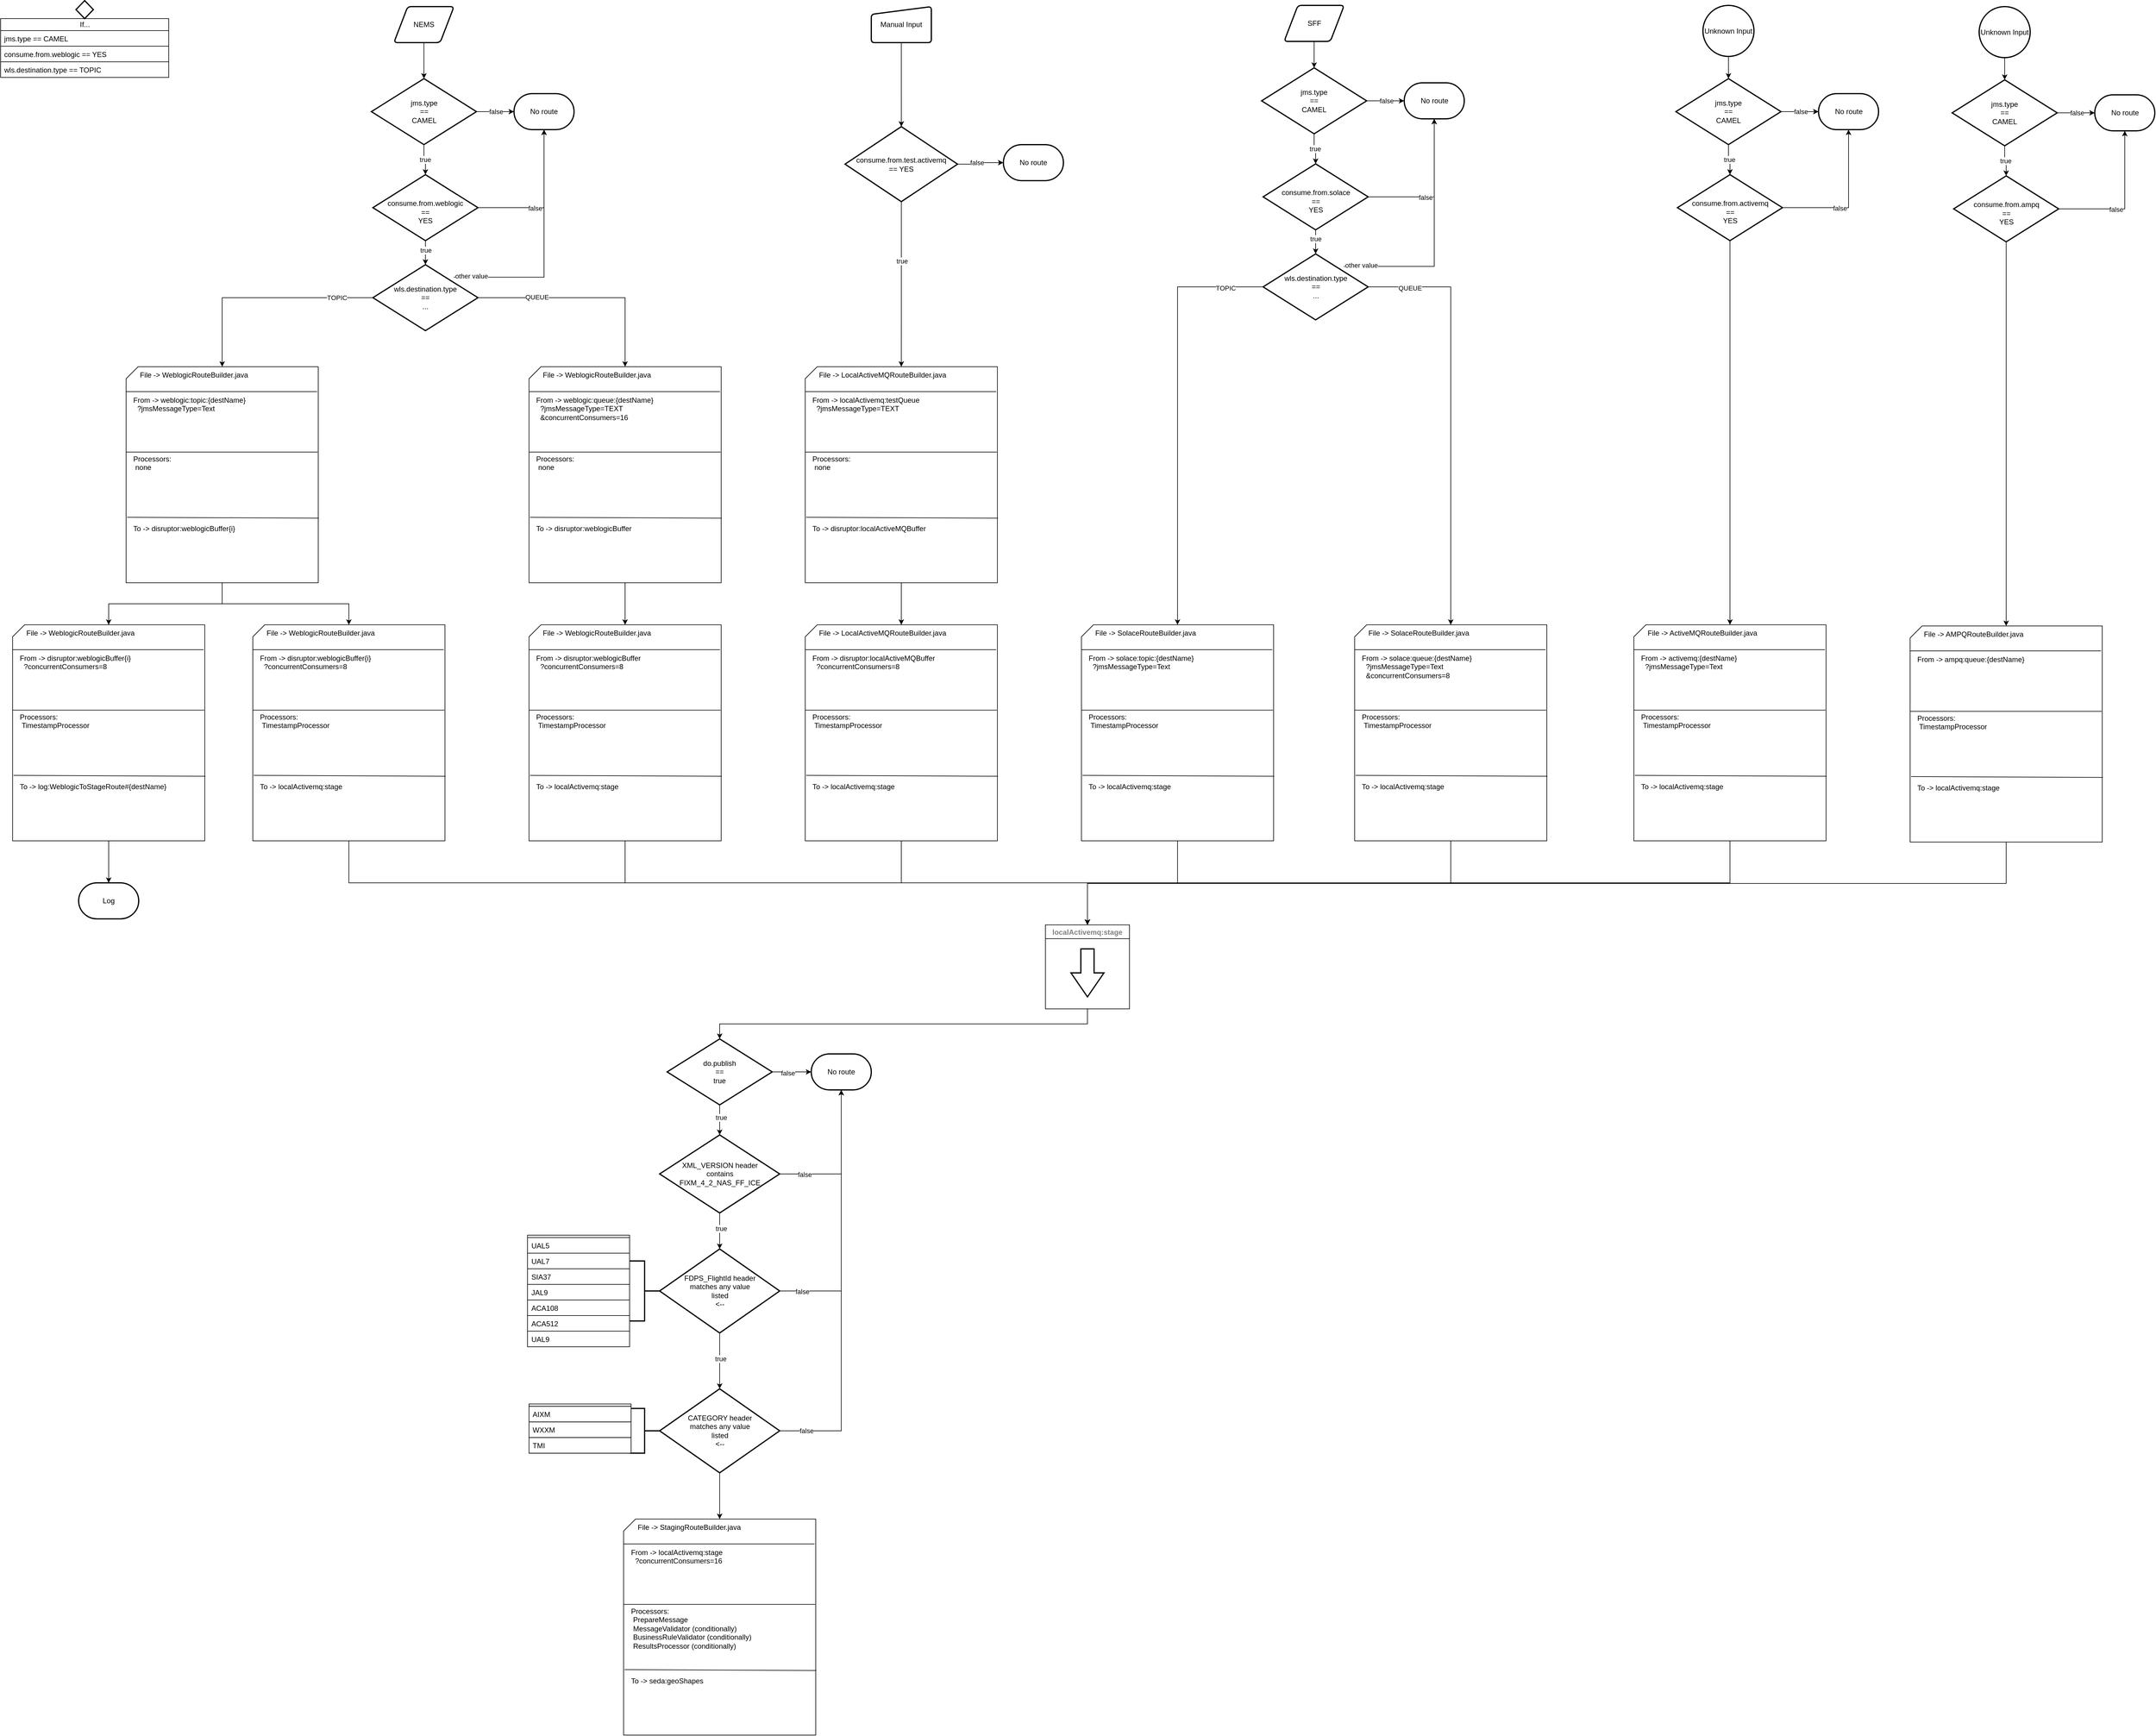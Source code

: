 <mxfile version="21.2.2" type="github">
  <diagram id="C5RBs43oDa-KdzZeNtuy" name="Page-1">
    <mxGraphModel dx="1327" dy="856" grid="1" gridSize="10" guides="1" tooltips="1" connect="1" arrows="1" fold="1" page="1" pageScale="1" pageWidth="3700" pageHeight="4500" math="0" shadow="0">
      <root>
        <mxCell id="WIyWlLk6GJQsqaUBKTNV-0" />
        <mxCell id="WIyWlLk6GJQsqaUBKTNV-1" parent="WIyWlLk6GJQsqaUBKTNV-0" />
        <mxCell id="1s6K8p0i9m4qC-OMNX9N-31" value="" style="group" vertex="1" connectable="0" parent="WIyWlLk6GJQsqaUBKTNV-1">
          <mxGeometry x="40" y="30" width="280" height="134" as="geometry" />
        </mxCell>
        <mxCell id="1s6K8p0i9m4qC-OMNX9N-26" value="If..." style="swimlane;fontStyle=0;childLayout=stackLayout;horizontal=1;startSize=20;fillColor=default;horizontalStack=0;resizeParent=1;resizeParentMax=0;resizeLast=0;collapsible=1;marginBottom=0;html=1;" vertex="1" parent="1s6K8p0i9m4qC-OMNX9N-31">
          <mxGeometry y="30" width="280" height="98" as="geometry" />
        </mxCell>
        <mxCell id="1s6K8p0i9m4qC-OMNX9N-27" value="jms.type == CAMEL" style="text;strokeColor=default;fillColor=default;align=left;verticalAlign=top;spacingLeft=4;spacingRight=4;overflow=hidden;rotatable=0;points=[[0,0.5],[1,0.5]];portConstraint=eastwest;whiteSpace=wrap;html=1;" vertex="1" parent="1s6K8p0i9m4qC-OMNX9N-26">
          <mxGeometry y="20" width="280" height="26" as="geometry" />
        </mxCell>
        <mxCell id="1s6K8p0i9m4qC-OMNX9N-28" value="consume.from.weblogic == YES" style="text;strokeColor=default;fillColor=default;align=left;verticalAlign=top;spacingLeft=4;spacingRight=4;overflow=hidden;rotatable=0;points=[[0,0.5],[1,0.5]];portConstraint=eastwest;whiteSpace=wrap;html=1;" vertex="1" parent="1s6K8p0i9m4qC-OMNX9N-26">
          <mxGeometry y="46" width="280" height="26" as="geometry" />
        </mxCell>
        <mxCell id="1s6K8p0i9m4qC-OMNX9N-29" value="wls.destination.type == TOPIC" style="text;strokeColor=default;fillColor=default;align=left;verticalAlign=top;spacingLeft=4;spacingRight=4;overflow=hidden;rotatable=0;points=[[0,0.5],[1,0.5]];portConstraint=eastwest;whiteSpace=wrap;html=1;" vertex="1" parent="1s6K8p0i9m4qC-OMNX9N-26">
          <mxGeometry y="72" width="280" height="26" as="geometry" />
        </mxCell>
        <mxCell id="1s6K8p0i9m4qC-OMNX9N-30" value="" style="strokeWidth=2;html=1;shape=mxgraph.flowchart.decision;whiteSpace=wrap;" vertex="1" parent="1s6K8p0i9m4qC-OMNX9N-31">
          <mxGeometry x="125.52" width="28.96" height="30" as="geometry" />
        </mxCell>
        <mxCell id="1s6K8p0i9m4qC-OMNX9N-104" style="edgeStyle=orthogonalEdgeStyle;rounded=0;orthogonalLoop=1;jettySize=auto;html=1;" edge="1" parent="WIyWlLk6GJQsqaUBKTNV-1" source="1s6K8p0i9m4qC-OMNX9N-32" target="1s6K8p0i9m4qC-OMNX9N-103">
          <mxGeometry relative="1" as="geometry" />
        </mxCell>
        <mxCell id="1s6K8p0i9m4qC-OMNX9N-32" value="NEMS" style="shape=parallelogram;html=1;strokeWidth=2;perimeter=parallelogramPerimeter;whiteSpace=wrap;rounded=1;arcSize=12;size=0.23;" vertex="1" parent="WIyWlLk6GJQsqaUBKTNV-1">
          <mxGeometry x="695" y="40" width="100" height="60" as="geometry" />
        </mxCell>
        <mxCell id="1s6K8p0i9m4qC-OMNX9N-194" style="edgeStyle=orthogonalEdgeStyle;rounded=0;orthogonalLoop=1;jettySize=auto;html=1;" edge="1" parent="WIyWlLk6GJQsqaUBKTNV-1" source="1s6K8p0i9m4qC-OMNX9N-34" target="1s6K8p0i9m4qC-OMNX9N-183">
          <mxGeometry relative="1" as="geometry" />
        </mxCell>
        <mxCell id="1s6K8p0i9m4qC-OMNX9N-34" value="SFF" style="shape=parallelogram;html=1;strokeWidth=2;perimeter=parallelogramPerimeter;whiteSpace=wrap;rounded=1;arcSize=12;size=0.23;" vertex="1" parent="WIyWlLk6GJQsqaUBKTNV-1">
          <mxGeometry x="2177.5" y="38" width="100" height="60" as="geometry" />
        </mxCell>
        <mxCell id="1s6K8p0i9m4qC-OMNX9N-62" value="" style="group" vertex="1" connectable="0" parent="WIyWlLk6GJQsqaUBKTNV-1">
          <mxGeometry x="249" y="640" width="320" height="360" as="geometry" />
        </mxCell>
        <mxCell id="1s6K8p0i9m4qC-OMNX9N-54" value="" style="verticalLabelPosition=bottom;verticalAlign=top;html=1;shape=card;whiteSpace=wrap;size=20;arcSize=12;" vertex="1" parent="1s6K8p0i9m4qC-OMNX9N-62">
          <mxGeometry width="320" height="360" as="geometry" />
        </mxCell>
        <mxCell id="1s6K8p0i9m4qC-OMNX9N-55" value="From -&amp;gt; weblogic:topic:{destName}&lt;br&gt;&lt;span style=&quot;white-space: pre;&quot;&gt;	&lt;span style=&quot;white-space: pre;&quot;&gt;	&lt;/span&gt;&lt;/span&gt;?jmsMessageType=Text" style="text;html=1;align=left;verticalAlign=top;resizable=0;points=[];autosize=1;strokeColor=none;fillColor=none;labelBackgroundColor=none;" vertex="1" parent="1s6K8p0i9m4qC-OMNX9N-62">
          <mxGeometry x="10" y="41.538" width="210" height="40" as="geometry" />
        </mxCell>
        <mxCell id="1s6K8p0i9m4qC-OMNX9N-58" value="" style="endArrow=none;html=1;rounded=0;exitX=0;exitY=0.395;exitDx=0;exitDy=0;exitPerimeter=0;entryX=0.997;entryY=0.395;entryDx=0;entryDy=0;entryPerimeter=0;" edge="1" parent="1s6K8p0i9m4qC-OMNX9N-62" source="1s6K8p0i9m4qC-OMNX9N-54" target="1s6K8p0i9m4qC-OMNX9N-54">
          <mxGeometry width="50" height="50" relative="1" as="geometry">
            <mxPoint x="20" y="74.851" as="sourcePoint" />
            <mxPoint x="70" y="-14.257" as="targetPoint" />
          </mxGeometry>
        </mxCell>
        <mxCell id="1s6K8p0i9m4qC-OMNX9N-59" value="File -&amp;gt; WeblogicRouteBuilder.java" style="text;html=1;align=left;verticalAlign=top;resizable=0;points=[];autosize=1;strokeColor=none;fillColor=none;labelBackgroundColor=none;" vertex="1" parent="1s6K8p0i9m4qC-OMNX9N-62">
          <mxGeometry x="21" y="0.002" width="200" height="30" as="geometry" />
        </mxCell>
        <mxCell id="1s6K8p0i9m4qC-OMNX9N-60" value="" style="endArrow=none;html=1;rounded=0;exitX=0.005;exitY=0.697;exitDx=0;exitDy=0;exitPerimeter=0;entryX=1.003;entryY=0.701;entryDx=0;entryDy=0;entryPerimeter=0;" edge="1" parent="1s6K8p0i9m4qC-OMNX9N-62" source="1s6K8p0i9m4qC-OMNX9N-54" target="1s6K8p0i9m4qC-OMNX9N-54">
          <mxGeometry width="50" height="50" relative="1" as="geometry">
            <mxPoint x="2" y="235.248" as="sourcePoint" />
            <mxPoint x="320" y="235.248" as="targetPoint" />
          </mxGeometry>
        </mxCell>
        <mxCell id="1s6K8p0i9m4qC-OMNX9N-61" value="To -&amp;gt; disruptor:weblogicBuffer{i}" style="text;html=1;align=left;verticalAlign=top;resizable=0;points=[];autosize=1;strokeColor=none;fillColor=none;labelBackgroundColor=none;" vertex="1" parent="1s6K8p0i9m4qC-OMNX9N-62">
          <mxGeometry x="10" y="255.792" width="190" height="30" as="geometry" />
        </mxCell>
        <mxCell id="1s6K8p0i9m4qC-OMNX9N-78" value="" style="endArrow=none;html=1;rounded=0;exitX=0;exitY=0.451;exitDx=0;exitDy=0;exitPerimeter=0;entryX=0.995;entryY=0.451;entryDx=0;entryDy=0;entryPerimeter=0;" edge="1" parent="1s6K8p0i9m4qC-OMNX9N-62">
          <mxGeometry width="50" height="50" relative="1" as="geometry">
            <mxPoint y="41.538" as="sourcePoint" />
            <mxPoint x="318" y="41.538" as="targetPoint" />
          </mxGeometry>
        </mxCell>
        <mxCell id="1s6K8p0i9m4qC-OMNX9N-79" value="Processors:&lt;br&gt;&lt;span style=&quot;white-space: pre;&quot;&gt;	&lt;/span&gt;none" style="text;html=1;align=left;verticalAlign=top;resizable=0;points=[];autosize=1;strokeColor=none;fillColor=none;labelBackgroundColor=none;" vertex="1" parent="1s6K8p0i9m4qC-OMNX9N-62">
          <mxGeometry x="10" y="139.998" width="90" height="40" as="geometry" />
        </mxCell>
        <mxCell id="1s6K8p0i9m4qC-OMNX9N-80" value="" style="group" vertex="1" connectable="0" parent="WIyWlLk6GJQsqaUBKTNV-1">
          <mxGeometry x="60" y="1070" width="320" height="360" as="geometry" />
        </mxCell>
        <mxCell id="1s6K8p0i9m4qC-OMNX9N-81" value="" style="verticalLabelPosition=bottom;verticalAlign=top;html=1;shape=card;whiteSpace=wrap;size=20;arcSize=12;" vertex="1" parent="1s6K8p0i9m4qC-OMNX9N-80">
          <mxGeometry width="320" height="360" as="geometry" />
        </mxCell>
        <mxCell id="1s6K8p0i9m4qC-OMNX9N-82" value="From -&amp;gt; disruptor:weblogicBuffer{i}&lt;br&gt;&lt;span style=&quot;white-space: pre;&quot;&gt;	&lt;/span&gt;&lt;span style=&quot;white-space: pre;&quot;&gt;	&lt;/span&gt;?concurrentConsumers=8" style="text;html=1;align=left;verticalAlign=top;resizable=0;points=[];autosize=1;strokeColor=none;fillColor=none;labelBackgroundColor=none;" vertex="1" parent="1s6K8p0i9m4qC-OMNX9N-80">
          <mxGeometry x="10" y="41.538" width="220" height="40" as="geometry" />
        </mxCell>
        <mxCell id="1s6K8p0i9m4qC-OMNX9N-83" value="" style="endArrow=none;html=1;rounded=0;exitX=0;exitY=0.395;exitDx=0;exitDy=0;exitPerimeter=0;entryX=0.997;entryY=0.395;entryDx=0;entryDy=0;entryPerimeter=0;" edge="1" parent="1s6K8p0i9m4qC-OMNX9N-80" source="1s6K8p0i9m4qC-OMNX9N-81" target="1s6K8p0i9m4qC-OMNX9N-81">
          <mxGeometry width="50" height="50" relative="1" as="geometry">
            <mxPoint x="20" y="74.851" as="sourcePoint" />
            <mxPoint x="70" y="-14.257" as="targetPoint" />
          </mxGeometry>
        </mxCell>
        <mxCell id="1s6K8p0i9m4qC-OMNX9N-84" value="File -&amp;gt; WeblogicRouteBuilder.java" style="text;html=1;align=left;verticalAlign=top;resizable=0;points=[];autosize=1;strokeColor=none;fillColor=none;labelBackgroundColor=none;" vertex="1" parent="1s6K8p0i9m4qC-OMNX9N-80">
          <mxGeometry x="21" y="0.002" width="200" height="30" as="geometry" />
        </mxCell>
        <mxCell id="1s6K8p0i9m4qC-OMNX9N-85" value="" style="endArrow=none;html=1;rounded=0;exitX=0.005;exitY=0.697;exitDx=0;exitDy=0;exitPerimeter=0;entryX=1.003;entryY=0.701;entryDx=0;entryDy=0;entryPerimeter=0;" edge="1" parent="1s6K8p0i9m4qC-OMNX9N-80" source="1s6K8p0i9m4qC-OMNX9N-81" target="1s6K8p0i9m4qC-OMNX9N-81">
          <mxGeometry width="50" height="50" relative="1" as="geometry">
            <mxPoint x="2" y="235.248" as="sourcePoint" />
            <mxPoint x="320" y="235.248" as="targetPoint" />
          </mxGeometry>
        </mxCell>
        <mxCell id="1s6K8p0i9m4qC-OMNX9N-86" value="To -&amp;gt; log:WeblogicToStageRoute#{destName}" style="text;html=1;align=left;verticalAlign=top;resizable=0;points=[];autosize=1;strokeColor=none;fillColor=none;labelBackgroundColor=none;" vertex="1" parent="1s6K8p0i9m4qC-OMNX9N-80">
          <mxGeometry x="10" y="255.792" width="270" height="30" as="geometry" />
        </mxCell>
        <mxCell id="1s6K8p0i9m4qC-OMNX9N-87" value="" style="endArrow=none;html=1;rounded=0;exitX=0;exitY=0.451;exitDx=0;exitDy=0;exitPerimeter=0;entryX=0.995;entryY=0.451;entryDx=0;entryDy=0;entryPerimeter=0;" edge="1" parent="1s6K8p0i9m4qC-OMNX9N-80">
          <mxGeometry width="50" height="50" relative="1" as="geometry">
            <mxPoint y="41.538" as="sourcePoint" />
            <mxPoint x="318" y="41.538" as="targetPoint" />
          </mxGeometry>
        </mxCell>
        <mxCell id="1s6K8p0i9m4qC-OMNX9N-88" value="Processors:&lt;br&gt;&lt;span style=&quot;white-space: pre;&quot;&gt;	&lt;/span&gt;TimestampProcessor" style="text;html=1;align=left;verticalAlign=top;resizable=0;points=[];autosize=1;strokeColor=none;fillColor=none;labelBackgroundColor=none;" vertex="1" parent="1s6K8p0i9m4qC-OMNX9N-80">
          <mxGeometry x="10" y="139.998" width="160" height="40" as="geometry" />
        </mxCell>
        <mxCell id="1s6K8p0i9m4qC-OMNX9N-89" style="edgeStyle=orthogonalEdgeStyle;rounded=0;orthogonalLoop=1;jettySize=auto;html=1;exitX=0.5;exitY=1;exitDx=0;exitDy=0;exitPerimeter=0;" edge="1" parent="WIyWlLk6GJQsqaUBKTNV-1" source="1s6K8p0i9m4qC-OMNX9N-54" target="1s6K8p0i9m4qC-OMNX9N-81">
          <mxGeometry relative="1" as="geometry" />
        </mxCell>
        <mxCell id="1s6K8p0i9m4qC-OMNX9N-90" value="Log" style="strokeWidth=2;html=1;shape=mxgraph.flowchart.terminator;whiteSpace=wrap;" vertex="1" parent="WIyWlLk6GJQsqaUBKTNV-1">
          <mxGeometry x="170" y="1500" width="100" height="60" as="geometry" />
        </mxCell>
        <mxCell id="1s6K8p0i9m4qC-OMNX9N-91" style="edgeStyle=orthogonalEdgeStyle;rounded=0;orthogonalLoop=1;jettySize=auto;html=1;" edge="1" parent="WIyWlLk6GJQsqaUBKTNV-1" source="1s6K8p0i9m4qC-OMNX9N-81" target="1s6K8p0i9m4qC-OMNX9N-90">
          <mxGeometry relative="1" as="geometry" />
        </mxCell>
        <mxCell id="1s6K8p0i9m4qC-OMNX9N-93" value="" style="group" vertex="1" connectable="0" parent="WIyWlLk6GJQsqaUBKTNV-1">
          <mxGeometry x="460" y="1070" width="320" height="360" as="geometry" />
        </mxCell>
        <mxCell id="1s6K8p0i9m4qC-OMNX9N-94" value="" style="verticalLabelPosition=bottom;verticalAlign=top;html=1;shape=card;whiteSpace=wrap;size=20;arcSize=12;" vertex="1" parent="1s6K8p0i9m4qC-OMNX9N-93">
          <mxGeometry width="320" height="360" as="geometry" />
        </mxCell>
        <mxCell id="1s6K8p0i9m4qC-OMNX9N-95" value="From -&amp;gt; disruptor:weblogicBuffer{i}&lt;br&gt;&lt;span style=&quot;white-space: pre;&quot;&gt;	&lt;/span&gt;&lt;span style=&quot;white-space: pre;&quot;&gt;	&lt;/span&gt;?concurrentConsumers=8" style="text;html=1;align=left;verticalAlign=top;resizable=0;points=[];autosize=1;strokeColor=none;fillColor=none;labelBackgroundColor=none;" vertex="1" parent="1s6K8p0i9m4qC-OMNX9N-93">
          <mxGeometry x="10" y="41.538" width="220" height="40" as="geometry" />
        </mxCell>
        <mxCell id="1s6K8p0i9m4qC-OMNX9N-96" value="" style="endArrow=none;html=1;rounded=0;exitX=0;exitY=0.395;exitDx=0;exitDy=0;exitPerimeter=0;entryX=0.997;entryY=0.395;entryDx=0;entryDy=0;entryPerimeter=0;" edge="1" parent="1s6K8p0i9m4qC-OMNX9N-93" source="1s6K8p0i9m4qC-OMNX9N-94" target="1s6K8p0i9m4qC-OMNX9N-94">
          <mxGeometry width="50" height="50" relative="1" as="geometry">
            <mxPoint x="20" y="74.851" as="sourcePoint" />
            <mxPoint x="70" y="-14.257" as="targetPoint" />
          </mxGeometry>
        </mxCell>
        <mxCell id="1s6K8p0i9m4qC-OMNX9N-97" value="File -&amp;gt; WeblogicRouteBuilder.java" style="text;html=1;align=left;verticalAlign=top;resizable=0;points=[];autosize=1;strokeColor=none;fillColor=none;labelBackgroundColor=none;" vertex="1" parent="1s6K8p0i9m4qC-OMNX9N-93">
          <mxGeometry x="21" y="0.002" width="200" height="30" as="geometry" />
        </mxCell>
        <mxCell id="1s6K8p0i9m4qC-OMNX9N-98" value="" style="endArrow=none;html=1;rounded=0;exitX=0.005;exitY=0.697;exitDx=0;exitDy=0;exitPerimeter=0;entryX=1.003;entryY=0.701;entryDx=0;entryDy=0;entryPerimeter=0;" edge="1" parent="1s6K8p0i9m4qC-OMNX9N-93" source="1s6K8p0i9m4qC-OMNX9N-94" target="1s6K8p0i9m4qC-OMNX9N-94">
          <mxGeometry width="50" height="50" relative="1" as="geometry">
            <mxPoint x="2" y="235.248" as="sourcePoint" />
            <mxPoint x="320" y="235.248" as="targetPoint" />
          </mxGeometry>
        </mxCell>
        <mxCell id="1s6K8p0i9m4qC-OMNX9N-99" value="To -&amp;gt; localActivemq:stage" style="text;html=1;align=left;verticalAlign=top;resizable=0;points=[];autosize=1;strokeColor=none;fillColor=none;labelBackgroundColor=none;" vertex="1" parent="1s6K8p0i9m4qC-OMNX9N-93">
          <mxGeometry x="10" y="255.792" width="160" height="30" as="geometry" />
        </mxCell>
        <mxCell id="1s6K8p0i9m4qC-OMNX9N-100" value="" style="endArrow=none;html=1;rounded=0;exitX=0;exitY=0.451;exitDx=0;exitDy=0;exitPerimeter=0;entryX=0.995;entryY=0.451;entryDx=0;entryDy=0;entryPerimeter=0;" edge="1" parent="1s6K8p0i9m4qC-OMNX9N-93">
          <mxGeometry width="50" height="50" relative="1" as="geometry">
            <mxPoint y="41.538" as="sourcePoint" />
            <mxPoint x="318" y="41.538" as="targetPoint" />
          </mxGeometry>
        </mxCell>
        <mxCell id="1s6K8p0i9m4qC-OMNX9N-101" value="Processors:&lt;br&gt;&lt;span style=&quot;white-space: pre;&quot;&gt;	&lt;/span&gt;TimestampProcessor" style="text;html=1;align=left;verticalAlign=top;resizable=0;points=[];autosize=1;strokeColor=none;fillColor=none;labelBackgroundColor=none;" vertex="1" parent="1s6K8p0i9m4qC-OMNX9N-93">
          <mxGeometry x="10" y="139.998" width="160" height="40" as="geometry" />
        </mxCell>
        <mxCell id="1s6K8p0i9m4qC-OMNX9N-102" style="edgeStyle=orthogonalEdgeStyle;rounded=0;orthogonalLoop=1;jettySize=auto;html=1;exitX=0.5;exitY=1;exitDx=0;exitDy=0;exitPerimeter=0;" edge="1" parent="WIyWlLk6GJQsqaUBKTNV-1" source="1s6K8p0i9m4qC-OMNX9N-54" target="1s6K8p0i9m4qC-OMNX9N-94">
          <mxGeometry relative="1" as="geometry" />
        </mxCell>
        <mxCell id="1s6K8p0i9m4qC-OMNX9N-106" value="true" style="edgeStyle=orthogonalEdgeStyle;rounded=0;orthogonalLoop=1;jettySize=auto;html=1;" edge="1" parent="WIyWlLk6GJQsqaUBKTNV-1" source="1s6K8p0i9m4qC-OMNX9N-103" target="1s6K8p0i9m4qC-OMNX9N-105">
          <mxGeometry relative="1" as="geometry" />
        </mxCell>
        <mxCell id="1s6K8p0i9m4qC-OMNX9N-109" style="edgeStyle=orthogonalEdgeStyle;rounded=0;orthogonalLoop=1;jettySize=auto;html=1;" edge="1" parent="WIyWlLk6GJQsqaUBKTNV-1" source="1s6K8p0i9m4qC-OMNX9N-103" target="1s6K8p0i9m4qC-OMNX9N-108">
          <mxGeometry relative="1" as="geometry" />
        </mxCell>
        <mxCell id="1s6K8p0i9m4qC-OMNX9N-110" value="false" style="edgeLabel;html=1;align=center;verticalAlign=middle;resizable=0;points=[];" vertex="1" connectable="0" parent="1s6K8p0i9m4qC-OMNX9N-109">
          <mxGeometry x="0.034" relative="1" as="geometry">
            <mxPoint as="offset" />
          </mxGeometry>
        </mxCell>
        <mxCell id="1s6K8p0i9m4qC-OMNX9N-103" value="jms.type&lt;br&gt;==&lt;br&gt;CAMEL" style="strokeWidth=2;html=1;shape=mxgraph.flowchart.decision;whiteSpace=wrap;" vertex="1" parent="WIyWlLk6GJQsqaUBKTNV-1">
          <mxGeometry x="657.5" y="160" width="175" height="110" as="geometry" />
        </mxCell>
        <mxCell id="1s6K8p0i9m4qC-OMNX9N-111" style="edgeStyle=orthogonalEdgeStyle;rounded=0;orthogonalLoop=1;jettySize=auto;html=1;" edge="1" parent="WIyWlLk6GJQsqaUBKTNV-1" source="1s6K8p0i9m4qC-OMNX9N-105" target="1s6K8p0i9m4qC-OMNX9N-108">
          <mxGeometry relative="1" as="geometry" />
        </mxCell>
        <mxCell id="1s6K8p0i9m4qC-OMNX9N-112" value="false" style="edgeLabel;html=1;align=center;verticalAlign=middle;resizable=0;points=[];" vertex="1" connectable="0" parent="1s6K8p0i9m4qC-OMNX9N-111">
          <mxGeometry x="-0.208" y="-1" relative="1" as="geometry">
            <mxPoint as="offset" />
          </mxGeometry>
        </mxCell>
        <mxCell id="1s6K8p0i9m4qC-OMNX9N-114" style="edgeStyle=orthogonalEdgeStyle;rounded=0;orthogonalLoop=1;jettySize=auto;html=1;" edge="1" parent="WIyWlLk6GJQsqaUBKTNV-1" source="1s6K8p0i9m4qC-OMNX9N-105" target="1s6K8p0i9m4qC-OMNX9N-113">
          <mxGeometry relative="1" as="geometry" />
        </mxCell>
        <mxCell id="1s6K8p0i9m4qC-OMNX9N-196" value="true" style="edgeLabel;html=1;align=center;verticalAlign=middle;resizable=0;points=[];" vertex="1" connectable="0" parent="1s6K8p0i9m4qC-OMNX9N-114">
          <mxGeometry x="0.183" y="-1" relative="1" as="geometry">
            <mxPoint x="1" y="-8" as="offset" />
          </mxGeometry>
        </mxCell>
        <mxCell id="1s6K8p0i9m4qC-OMNX9N-105" value="&lt;br&gt;consume.from.weblogic&lt;br&gt;==&lt;br&gt;YES" style="strokeWidth=2;html=1;shape=mxgraph.flowchart.decision;whiteSpace=wrap;verticalAlign=middle;" vertex="1" parent="WIyWlLk6GJQsqaUBKTNV-1">
          <mxGeometry x="660" y="320" width="175" height="110" as="geometry" />
        </mxCell>
        <mxCell id="1s6K8p0i9m4qC-OMNX9N-108" value="No route" style="strokeWidth=2;html=1;shape=mxgraph.flowchart.terminator;whiteSpace=wrap;" vertex="1" parent="WIyWlLk6GJQsqaUBKTNV-1">
          <mxGeometry x="895" y="185" width="100" height="60" as="geometry" />
        </mxCell>
        <mxCell id="1s6K8p0i9m4qC-OMNX9N-115" style="edgeStyle=orthogonalEdgeStyle;rounded=0;orthogonalLoop=1;jettySize=auto;html=1;exitX=0;exitY=0.5;exitDx=0;exitDy=0;exitPerimeter=0;" edge="1" parent="WIyWlLk6GJQsqaUBKTNV-1" source="1s6K8p0i9m4qC-OMNX9N-113" target="1s6K8p0i9m4qC-OMNX9N-54">
          <mxGeometry relative="1" as="geometry" />
        </mxCell>
        <mxCell id="1s6K8p0i9m4qC-OMNX9N-116" value="TOPIC" style="edgeLabel;html=1;align=center;verticalAlign=middle;resizable=0;points=[];" vertex="1" connectable="0" parent="1s6K8p0i9m4qC-OMNX9N-115">
          <mxGeometry x="-0.671" relative="1" as="geometry">
            <mxPoint as="offset" />
          </mxGeometry>
        </mxCell>
        <mxCell id="1s6K8p0i9m4qC-OMNX9N-126" style="edgeStyle=orthogonalEdgeStyle;rounded=0;orthogonalLoop=1;jettySize=auto;html=1;exitX=1;exitY=0.5;exitDx=0;exitDy=0;exitPerimeter=0;" edge="1" parent="WIyWlLk6GJQsqaUBKTNV-1" source="1s6K8p0i9m4qC-OMNX9N-113" target="1s6K8p0i9m4qC-OMNX9N-118">
          <mxGeometry relative="1" as="geometry">
            <mxPoint x="1375" y="569.997" as="sourcePoint" />
          </mxGeometry>
        </mxCell>
        <mxCell id="1s6K8p0i9m4qC-OMNX9N-127" value="QUEUE" style="edgeLabel;html=1;align=center;verticalAlign=middle;resizable=0;points=[];" vertex="1" connectable="0" parent="1s6K8p0i9m4qC-OMNX9N-126">
          <mxGeometry x="-0.456" y="1" relative="1" as="geometry">
            <mxPoint as="offset" />
          </mxGeometry>
        </mxCell>
        <mxCell id="1s6K8p0i9m4qC-OMNX9N-137" style="edgeStyle=orthogonalEdgeStyle;rounded=0;orthogonalLoop=1;jettySize=auto;html=1;exitX=0.77;exitY=0.19;exitDx=0;exitDy=0;exitPerimeter=0;" edge="1" parent="WIyWlLk6GJQsqaUBKTNV-1" source="1s6K8p0i9m4qC-OMNX9N-113" target="1s6K8p0i9m4qC-OMNX9N-108">
          <mxGeometry relative="1" as="geometry" />
        </mxCell>
        <mxCell id="1s6K8p0i9m4qC-OMNX9N-138" value="other value" style="edgeLabel;html=1;align=center;verticalAlign=middle;resizable=0;points=[];" vertex="1" connectable="0" parent="1s6K8p0i9m4qC-OMNX9N-137">
          <mxGeometry x="-0.855" y="2" relative="1" as="geometry">
            <mxPoint as="offset" />
          </mxGeometry>
        </mxCell>
        <mxCell id="1s6K8p0i9m4qC-OMNX9N-113" value="wls.destination.type&lt;br&gt;==&lt;br&gt;..." style="strokeWidth=2;html=1;shape=mxgraph.flowchart.decision;whiteSpace=wrap;verticalAlign=middle;points=[[0,0.5,0,0,0],[0.5,0,0,0,0],[0.5,1,0,0,0],[0.77,0.19,0,0,0],[1,0.5,0,0,0]];" vertex="1" parent="WIyWlLk6GJQsqaUBKTNV-1">
          <mxGeometry x="660" y="470" width="175" height="110" as="geometry" />
        </mxCell>
        <mxCell id="1s6K8p0i9m4qC-OMNX9N-117" value="" style="group" vertex="1" connectable="0" parent="WIyWlLk6GJQsqaUBKTNV-1">
          <mxGeometry x="920" y="640" width="320" height="360" as="geometry" />
        </mxCell>
        <mxCell id="1s6K8p0i9m4qC-OMNX9N-118" value="" style="verticalLabelPosition=bottom;verticalAlign=top;html=1;shape=card;whiteSpace=wrap;size=20;arcSize=12;" vertex="1" parent="1s6K8p0i9m4qC-OMNX9N-117">
          <mxGeometry width="320" height="360" as="geometry" />
        </mxCell>
        <mxCell id="1s6K8p0i9m4qC-OMNX9N-119" value="From -&amp;gt; weblogic:queue:{destName}&lt;br&gt;&lt;span style=&quot;white-space: pre;&quot;&gt;	&lt;span style=&quot;white-space: pre;&quot;&gt;	&lt;/span&gt;&lt;/span&gt;?jmsMessageType=TEXT&lt;br&gt;&lt;span style=&quot;white-space: pre;&quot;&gt;	&lt;/span&gt;&lt;span style=&quot;white-space: pre;&quot;&gt;	&lt;/span&gt;&amp;amp;concurrentConsumers=16" style="text;html=1;align=left;verticalAlign=top;resizable=0;points=[];autosize=1;strokeColor=none;fillColor=none;labelBackgroundColor=none;" vertex="1" parent="1s6K8p0i9m4qC-OMNX9N-117">
          <mxGeometry x="10" y="41.538" width="220" height="60" as="geometry" />
        </mxCell>
        <mxCell id="1s6K8p0i9m4qC-OMNX9N-120" value="" style="endArrow=none;html=1;rounded=0;exitX=0;exitY=0.395;exitDx=0;exitDy=0;exitPerimeter=0;entryX=0.997;entryY=0.395;entryDx=0;entryDy=0;entryPerimeter=0;" edge="1" parent="1s6K8p0i9m4qC-OMNX9N-117" source="1s6K8p0i9m4qC-OMNX9N-118" target="1s6K8p0i9m4qC-OMNX9N-118">
          <mxGeometry width="50" height="50" relative="1" as="geometry">
            <mxPoint x="20" y="74.851" as="sourcePoint" />
            <mxPoint x="70" y="-14.257" as="targetPoint" />
          </mxGeometry>
        </mxCell>
        <mxCell id="1s6K8p0i9m4qC-OMNX9N-121" value="File -&amp;gt; WeblogicRouteBuilder.java" style="text;html=1;align=left;verticalAlign=top;resizable=0;points=[];autosize=1;strokeColor=none;fillColor=none;labelBackgroundColor=none;" vertex="1" parent="1s6K8p0i9m4qC-OMNX9N-117">
          <mxGeometry x="21" y="0.002" width="200" height="30" as="geometry" />
        </mxCell>
        <mxCell id="1s6K8p0i9m4qC-OMNX9N-122" value="" style="endArrow=none;html=1;rounded=0;exitX=0.005;exitY=0.697;exitDx=0;exitDy=0;exitPerimeter=0;entryX=1.003;entryY=0.701;entryDx=0;entryDy=0;entryPerimeter=0;" edge="1" parent="1s6K8p0i9m4qC-OMNX9N-117" source="1s6K8p0i9m4qC-OMNX9N-118" target="1s6K8p0i9m4qC-OMNX9N-118">
          <mxGeometry width="50" height="50" relative="1" as="geometry">
            <mxPoint x="2" y="235.248" as="sourcePoint" />
            <mxPoint x="320" y="235.248" as="targetPoint" />
          </mxGeometry>
        </mxCell>
        <mxCell id="1s6K8p0i9m4qC-OMNX9N-123" value="To -&amp;gt; disruptor:weblogicBuffer" style="text;html=1;align=left;verticalAlign=top;resizable=0;points=[];autosize=1;strokeColor=none;fillColor=none;labelBackgroundColor=none;" vertex="1" parent="1s6K8p0i9m4qC-OMNX9N-117">
          <mxGeometry x="10" y="255.792" width="180" height="30" as="geometry" />
        </mxCell>
        <mxCell id="1s6K8p0i9m4qC-OMNX9N-124" value="" style="endArrow=none;html=1;rounded=0;exitX=0;exitY=0.451;exitDx=0;exitDy=0;exitPerimeter=0;entryX=0.995;entryY=0.451;entryDx=0;entryDy=0;entryPerimeter=0;" edge="1" parent="1s6K8p0i9m4qC-OMNX9N-117">
          <mxGeometry width="50" height="50" relative="1" as="geometry">
            <mxPoint y="41.538" as="sourcePoint" />
            <mxPoint x="318" y="41.538" as="targetPoint" />
          </mxGeometry>
        </mxCell>
        <mxCell id="1s6K8p0i9m4qC-OMNX9N-125" value="Processors:&lt;br&gt;&lt;span style=&quot;white-space: pre;&quot;&gt;	&lt;/span&gt;none" style="text;html=1;align=left;verticalAlign=top;resizable=0;points=[];autosize=1;strokeColor=none;fillColor=none;labelBackgroundColor=none;" vertex="1" parent="1s6K8p0i9m4qC-OMNX9N-117">
          <mxGeometry x="10" y="139.998" width="90" height="40" as="geometry" />
        </mxCell>
        <mxCell id="1s6K8p0i9m4qC-OMNX9N-128" value="" style="group" vertex="1" connectable="0" parent="WIyWlLk6GJQsqaUBKTNV-1">
          <mxGeometry x="920" y="1070" width="320" height="360" as="geometry" />
        </mxCell>
        <mxCell id="1s6K8p0i9m4qC-OMNX9N-129" value="" style="verticalLabelPosition=bottom;verticalAlign=top;html=1;shape=card;whiteSpace=wrap;size=20;arcSize=12;" vertex="1" parent="1s6K8p0i9m4qC-OMNX9N-128">
          <mxGeometry width="320" height="360" as="geometry" />
        </mxCell>
        <mxCell id="1s6K8p0i9m4qC-OMNX9N-130" value="From -&amp;gt; disruptor:weblogicBuffer&lt;br&gt;&lt;span style=&quot;white-space: pre;&quot;&gt;	&lt;/span&gt;&lt;span style=&quot;white-space: pre;&quot;&gt;	&lt;/span&gt;?concurrentConsumers=8" style="text;html=1;align=left;verticalAlign=top;resizable=0;points=[];autosize=1;strokeColor=none;fillColor=none;labelBackgroundColor=none;" vertex="1" parent="1s6K8p0i9m4qC-OMNX9N-128">
          <mxGeometry x="10" y="41.538" width="220" height="40" as="geometry" />
        </mxCell>
        <mxCell id="1s6K8p0i9m4qC-OMNX9N-131" value="" style="endArrow=none;html=1;rounded=0;exitX=0;exitY=0.395;exitDx=0;exitDy=0;exitPerimeter=0;entryX=0.997;entryY=0.395;entryDx=0;entryDy=0;entryPerimeter=0;" edge="1" parent="1s6K8p0i9m4qC-OMNX9N-128" source="1s6K8p0i9m4qC-OMNX9N-129" target="1s6K8p0i9m4qC-OMNX9N-129">
          <mxGeometry width="50" height="50" relative="1" as="geometry">
            <mxPoint x="20" y="74.851" as="sourcePoint" />
            <mxPoint x="70" y="-14.257" as="targetPoint" />
          </mxGeometry>
        </mxCell>
        <mxCell id="1s6K8p0i9m4qC-OMNX9N-132" value="File -&amp;gt; WeblogicRouteBuilder.java" style="text;html=1;align=left;verticalAlign=top;resizable=0;points=[];autosize=1;strokeColor=none;fillColor=none;labelBackgroundColor=none;" vertex="1" parent="1s6K8p0i9m4qC-OMNX9N-128">
          <mxGeometry x="21" y="0.002" width="200" height="30" as="geometry" />
        </mxCell>
        <mxCell id="1s6K8p0i9m4qC-OMNX9N-133" value="" style="endArrow=none;html=1;rounded=0;exitX=0.005;exitY=0.697;exitDx=0;exitDy=0;exitPerimeter=0;entryX=1.003;entryY=0.701;entryDx=0;entryDy=0;entryPerimeter=0;" edge="1" parent="1s6K8p0i9m4qC-OMNX9N-128" source="1s6K8p0i9m4qC-OMNX9N-129" target="1s6K8p0i9m4qC-OMNX9N-129">
          <mxGeometry width="50" height="50" relative="1" as="geometry">
            <mxPoint x="2" y="235.248" as="sourcePoint" />
            <mxPoint x="320" y="235.248" as="targetPoint" />
          </mxGeometry>
        </mxCell>
        <mxCell id="1s6K8p0i9m4qC-OMNX9N-134" value="To -&amp;gt; localActivemq:stage" style="text;html=1;align=left;verticalAlign=top;resizable=0;points=[];autosize=1;strokeColor=none;fillColor=none;labelBackgroundColor=none;" vertex="1" parent="1s6K8p0i9m4qC-OMNX9N-128">
          <mxGeometry x="10" y="255.792" width="160" height="30" as="geometry" />
        </mxCell>
        <mxCell id="1s6K8p0i9m4qC-OMNX9N-135" value="" style="endArrow=none;html=1;rounded=0;exitX=0;exitY=0.451;exitDx=0;exitDy=0;exitPerimeter=0;entryX=0.995;entryY=0.451;entryDx=0;entryDy=0;entryPerimeter=0;" edge="1" parent="1s6K8p0i9m4qC-OMNX9N-128">
          <mxGeometry width="50" height="50" relative="1" as="geometry">
            <mxPoint y="41.538" as="sourcePoint" />
            <mxPoint x="318" y="41.538" as="targetPoint" />
          </mxGeometry>
        </mxCell>
        <mxCell id="1s6K8p0i9m4qC-OMNX9N-136" value="Processors:&lt;br&gt;&lt;span style=&quot;white-space: pre;&quot;&gt;	&lt;/span&gt;TimestampProcessor" style="text;html=1;align=left;verticalAlign=top;resizable=0;points=[];autosize=1;strokeColor=none;fillColor=none;labelBackgroundColor=none;" vertex="1" parent="1s6K8p0i9m4qC-OMNX9N-128">
          <mxGeometry x="10" y="139.998" width="160" height="40" as="geometry" />
        </mxCell>
        <mxCell id="1s6K8p0i9m4qC-OMNX9N-139" style="edgeStyle=orthogonalEdgeStyle;rounded=0;orthogonalLoop=1;jettySize=auto;html=1;" edge="1" parent="WIyWlLk6GJQsqaUBKTNV-1" source="1s6K8p0i9m4qC-OMNX9N-118" target="1s6K8p0i9m4qC-OMNX9N-129">
          <mxGeometry relative="1" as="geometry" />
        </mxCell>
        <mxCell id="1s6K8p0i9m4qC-OMNX9N-161" style="edgeStyle=orthogonalEdgeStyle;rounded=0;orthogonalLoop=1;jettySize=auto;html=1;" edge="1" parent="WIyWlLk6GJQsqaUBKTNV-1" source="1s6K8p0i9m4qC-OMNX9N-150" target="1s6K8p0i9m4qC-OMNX9N-160">
          <mxGeometry relative="1" as="geometry" />
        </mxCell>
        <mxCell id="1s6K8p0i9m4qC-OMNX9N-150" value="Manual Input" style="html=1;strokeWidth=2;shape=manualInput;whiteSpace=wrap;rounded=1;size=13;arcSize=11;" vertex="1" parent="WIyWlLk6GJQsqaUBKTNV-1">
          <mxGeometry x="1490" y="40" width="100" height="60" as="geometry" />
        </mxCell>
        <mxCell id="1s6K8p0i9m4qC-OMNX9N-151" value="" style="group" vertex="1" connectable="0" parent="WIyWlLk6GJQsqaUBKTNV-1">
          <mxGeometry x="1380" y="640" width="320" height="360" as="geometry" />
        </mxCell>
        <mxCell id="1s6K8p0i9m4qC-OMNX9N-152" value="" style="verticalLabelPosition=bottom;verticalAlign=top;html=1;shape=card;whiteSpace=wrap;size=20;arcSize=12;" vertex="1" parent="1s6K8p0i9m4qC-OMNX9N-151">
          <mxGeometry width="320" height="360" as="geometry" />
        </mxCell>
        <mxCell id="1s6K8p0i9m4qC-OMNX9N-153" value="From -&amp;gt; localActivemq:testQueue&lt;br&gt;&lt;span style=&quot;white-space: pre;&quot;&gt;	&lt;span style=&quot;white-space: pre;&quot;&gt;	&lt;/span&gt;&lt;/span&gt;?jmsMessageType=TEXT" style="text;html=1;align=left;verticalAlign=top;resizable=0;points=[];autosize=1;strokeColor=none;fillColor=none;labelBackgroundColor=none;" vertex="1" parent="1s6K8p0i9m4qC-OMNX9N-151">
          <mxGeometry x="10" y="41.538" width="210" height="40" as="geometry" />
        </mxCell>
        <mxCell id="1s6K8p0i9m4qC-OMNX9N-154" value="" style="endArrow=none;html=1;rounded=0;exitX=0;exitY=0.395;exitDx=0;exitDy=0;exitPerimeter=0;entryX=0.997;entryY=0.395;entryDx=0;entryDy=0;entryPerimeter=0;" edge="1" parent="1s6K8p0i9m4qC-OMNX9N-151" source="1s6K8p0i9m4qC-OMNX9N-152" target="1s6K8p0i9m4qC-OMNX9N-152">
          <mxGeometry width="50" height="50" relative="1" as="geometry">
            <mxPoint x="20" y="74.851" as="sourcePoint" />
            <mxPoint x="70" y="-14.257" as="targetPoint" />
          </mxGeometry>
        </mxCell>
        <mxCell id="1s6K8p0i9m4qC-OMNX9N-155" value="File -&amp;gt; LocalActiveMQRouteBuilder.java" style="text;html=1;align=left;verticalAlign=top;resizable=0;points=[];autosize=1;strokeColor=none;fillColor=none;labelBackgroundColor=none;" vertex="1" parent="1s6K8p0i9m4qC-OMNX9N-151">
          <mxGeometry x="21" y="0.002" width="240" height="30" as="geometry" />
        </mxCell>
        <mxCell id="1s6K8p0i9m4qC-OMNX9N-156" value="" style="endArrow=none;html=1;rounded=0;exitX=0.005;exitY=0.697;exitDx=0;exitDy=0;exitPerimeter=0;entryX=1.003;entryY=0.701;entryDx=0;entryDy=0;entryPerimeter=0;" edge="1" parent="1s6K8p0i9m4qC-OMNX9N-151" source="1s6K8p0i9m4qC-OMNX9N-152" target="1s6K8p0i9m4qC-OMNX9N-152">
          <mxGeometry width="50" height="50" relative="1" as="geometry">
            <mxPoint x="2" y="235.248" as="sourcePoint" />
            <mxPoint x="320" y="235.248" as="targetPoint" />
          </mxGeometry>
        </mxCell>
        <mxCell id="1s6K8p0i9m4qC-OMNX9N-157" value="To -&amp;gt; disruptor:localActiveMQBuffer" style="text;html=1;align=left;verticalAlign=top;resizable=0;points=[];autosize=1;strokeColor=none;fillColor=none;labelBackgroundColor=none;" vertex="1" parent="1s6K8p0i9m4qC-OMNX9N-151">
          <mxGeometry x="10" y="255.792" width="210" height="30" as="geometry" />
        </mxCell>
        <mxCell id="1s6K8p0i9m4qC-OMNX9N-158" value="" style="endArrow=none;html=1;rounded=0;exitX=0;exitY=0.451;exitDx=0;exitDy=0;exitPerimeter=0;entryX=0.995;entryY=0.451;entryDx=0;entryDy=0;entryPerimeter=0;" edge="1" parent="1s6K8p0i9m4qC-OMNX9N-151">
          <mxGeometry width="50" height="50" relative="1" as="geometry">
            <mxPoint y="41.538" as="sourcePoint" />
            <mxPoint x="318" y="41.538" as="targetPoint" />
          </mxGeometry>
        </mxCell>
        <mxCell id="1s6K8p0i9m4qC-OMNX9N-159" value="Processors:&lt;br&gt;&lt;span style=&quot;white-space: pre;&quot;&gt;	&lt;/span&gt;none" style="text;html=1;align=left;verticalAlign=top;resizable=0;points=[];autosize=1;strokeColor=none;fillColor=none;labelBackgroundColor=none;" vertex="1" parent="1s6K8p0i9m4qC-OMNX9N-151">
          <mxGeometry x="10" y="139.998" width="90" height="40" as="geometry" />
        </mxCell>
        <mxCell id="1s6K8p0i9m4qC-OMNX9N-162" style="edgeStyle=orthogonalEdgeStyle;rounded=0;orthogonalLoop=1;jettySize=auto;html=1;" edge="1" parent="WIyWlLk6GJQsqaUBKTNV-1" source="1s6K8p0i9m4qC-OMNX9N-160" target="1s6K8p0i9m4qC-OMNX9N-152">
          <mxGeometry relative="1" as="geometry" />
        </mxCell>
        <mxCell id="1s6K8p0i9m4qC-OMNX9N-163" value="true" style="edgeLabel;html=1;align=center;verticalAlign=middle;resizable=0;points=[];" vertex="1" connectable="0" parent="1s6K8p0i9m4qC-OMNX9N-162">
          <mxGeometry x="-0.28" y="1" relative="1" as="geometry">
            <mxPoint as="offset" />
          </mxGeometry>
        </mxCell>
        <mxCell id="1s6K8p0i9m4qC-OMNX9N-165" style="edgeStyle=orthogonalEdgeStyle;rounded=0;orthogonalLoop=1;jettySize=auto;html=1;" edge="1" parent="WIyWlLk6GJQsqaUBKTNV-1" source="1s6K8p0i9m4qC-OMNX9N-160" target="1s6K8p0i9m4qC-OMNX9N-164">
          <mxGeometry relative="1" as="geometry" />
        </mxCell>
        <mxCell id="1s6K8p0i9m4qC-OMNX9N-166" value="false" style="edgeLabel;html=1;align=center;verticalAlign=middle;resizable=0;points=[];" vertex="1" connectable="0" parent="1s6K8p0i9m4qC-OMNX9N-165">
          <mxGeometry x="-0.007" y="3" relative="1" as="geometry">
            <mxPoint x="-3" y="-2" as="offset" />
          </mxGeometry>
        </mxCell>
        <mxCell id="1s6K8p0i9m4qC-OMNX9N-160" value="consume.from.test.activemq&lt;br&gt;== YES" style="strokeWidth=2;html=1;shape=mxgraph.flowchart.decision;whiteSpace=wrap;" vertex="1" parent="WIyWlLk6GJQsqaUBKTNV-1">
          <mxGeometry x="1446.25" y="240" width="187.5" height="125" as="geometry" />
        </mxCell>
        <mxCell id="1s6K8p0i9m4qC-OMNX9N-164" value="No route" style="strokeWidth=2;html=1;shape=mxgraph.flowchart.terminator;whiteSpace=wrap;" vertex="1" parent="WIyWlLk6GJQsqaUBKTNV-1">
          <mxGeometry x="1710" y="270" width="100" height="60" as="geometry" />
        </mxCell>
        <mxCell id="1s6K8p0i9m4qC-OMNX9N-167" value="" style="group" vertex="1" connectable="0" parent="WIyWlLk6GJQsqaUBKTNV-1">
          <mxGeometry x="1380" y="1070" width="320" height="360" as="geometry" />
        </mxCell>
        <mxCell id="1s6K8p0i9m4qC-OMNX9N-168" value="" style="verticalLabelPosition=bottom;verticalAlign=top;html=1;shape=card;whiteSpace=wrap;size=20;arcSize=12;" vertex="1" parent="1s6K8p0i9m4qC-OMNX9N-167">
          <mxGeometry width="320" height="360" as="geometry" />
        </mxCell>
        <mxCell id="1s6K8p0i9m4qC-OMNX9N-169" value="From -&amp;gt; disruptor:localActiveMQBuffer&lt;br&gt;&lt;span style=&quot;white-space: pre;&quot;&gt;	&lt;/span&gt;&lt;span style=&quot;white-space: pre;&quot;&gt;	&lt;/span&gt;?concurrentConsumers=8" style="text;html=1;align=left;verticalAlign=top;resizable=0;points=[];autosize=1;strokeColor=none;fillColor=none;labelBackgroundColor=none;" vertex="1" parent="1s6K8p0i9m4qC-OMNX9N-167">
          <mxGeometry x="10" y="41.538" width="230" height="40" as="geometry" />
        </mxCell>
        <mxCell id="1s6K8p0i9m4qC-OMNX9N-170" value="" style="endArrow=none;html=1;rounded=0;exitX=0;exitY=0.395;exitDx=0;exitDy=0;exitPerimeter=0;entryX=0.997;entryY=0.395;entryDx=0;entryDy=0;entryPerimeter=0;" edge="1" parent="1s6K8p0i9m4qC-OMNX9N-167" source="1s6K8p0i9m4qC-OMNX9N-168" target="1s6K8p0i9m4qC-OMNX9N-168">
          <mxGeometry width="50" height="50" relative="1" as="geometry">
            <mxPoint x="20" y="74.851" as="sourcePoint" />
            <mxPoint x="70" y="-14.257" as="targetPoint" />
          </mxGeometry>
        </mxCell>
        <mxCell id="1s6K8p0i9m4qC-OMNX9N-171" value="File -&amp;gt; LocalActiveMQRouteBuilder.java" style="text;html=1;align=left;verticalAlign=top;resizable=0;points=[];autosize=1;strokeColor=none;fillColor=none;labelBackgroundColor=none;" vertex="1" parent="1s6K8p0i9m4qC-OMNX9N-167">
          <mxGeometry x="21" y="0.002" width="240" height="30" as="geometry" />
        </mxCell>
        <mxCell id="1s6K8p0i9m4qC-OMNX9N-172" value="" style="endArrow=none;html=1;rounded=0;exitX=0.005;exitY=0.697;exitDx=0;exitDy=0;exitPerimeter=0;entryX=1.003;entryY=0.701;entryDx=0;entryDy=0;entryPerimeter=0;" edge="1" parent="1s6K8p0i9m4qC-OMNX9N-167" source="1s6K8p0i9m4qC-OMNX9N-168" target="1s6K8p0i9m4qC-OMNX9N-168">
          <mxGeometry width="50" height="50" relative="1" as="geometry">
            <mxPoint x="2" y="235.248" as="sourcePoint" />
            <mxPoint x="320" y="235.248" as="targetPoint" />
          </mxGeometry>
        </mxCell>
        <mxCell id="1s6K8p0i9m4qC-OMNX9N-173" value="To -&amp;gt; localActivemq:stage" style="text;html=1;align=left;verticalAlign=top;resizable=0;points=[];autosize=1;strokeColor=none;fillColor=none;labelBackgroundColor=none;" vertex="1" parent="1s6K8p0i9m4qC-OMNX9N-167">
          <mxGeometry x="10" y="255.792" width="160" height="30" as="geometry" />
        </mxCell>
        <mxCell id="1s6K8p0i9m4qC-OMNX9N-174" value="" style="endArrow=none;html=1;rounded=0;exitX=0;exitY=0.451;exitDx=0;exitDy=0;exitPerimeter=0;entryX=0.995;entryY=0.451;entryDx=0;entryDy=0;entryPerimeter=0;" edge="1" parent="1s6K8p0i9m4qC-OMNX9N-167">
          <mxGeometry width="50" height="50" relative="1" as="geometry">
            <mxPoint y="41.538" as="sourcePoint" />
            <mxPoint x="318" y="41.538" as="targetPoint" />
          </mxGeometry>
        </mxCell>
        <mxCell id="1s6K8p0i9m4qC-OMNX9N-175" value="Processors:&lt;br&gt;&lt;span style=&quot;white-space: pre;&quot;&gt;	&lt;/span&gt;TimestampProcessor" style="text;html=1;align=left;verticalAlign=top;resizable=0;points=[];autosize=1;strokeColor=none;fillColor=none;labelBackgroundColor=none;" vertex="1" parent="1s6K8p0i9m4qC-OMNX9N-167">
          <mxGeometry x="10" y="139.998" width="160" height="40" as="geometry" />
        </mxCell>
        <mxCell id="1s6K8p0i9m4qC-OMNX9N-176" style="edgeStyle=orthogonalEdgeStyle;rounded=0;orthogonalLoop=1;jettySize=auto;html=1;" edge="1" parent="WIyWlLk6GJQsqaUBKTNV-1" source="1s6K8p0i9m4qC-OMNX9N-152" target="1s6K8p0i9m4qC-OMNX9N-168">
          <mxGeometry relative="1" as="geometry" />
        </mxCell>
        <mxCell id="1s6K8p0i9m4qC-OMNX9N-180" value="true" style="edgeStyle=orthogonalEdgeStyle;rounded=0;orthogonalLoop=1;jettySize=auto;html=1;" edge="1" parent="WIyWlLk6GJQsqaUBKTNV-1" source="1s6K8p0i9m4qC-OMNX9N-183" target="1s6K8p0i9m4qC-OMNX9N-187">
          <mxGeometry relative="1" as="geometry" />
        </mxCell>
        <mxCell id="1s6K8p0i9m4qC-OMNX9N-181" style="edgeStyle=orthogonalEdgeStyle;rounded=0;orthogonalLoop=1;jettySize=auto;html=1;" edge="1" parent="WIyWlLk6GJQsqaUBKTNV-1" source="1s6K8p0i9m4qC-OMNX9N-183" target="1s6K8p0i9m4qC-OMNX9N-188">
          <mxGeometry relative="1" as="geometry" />
        </mxCell>
        <mxCell id="1s6K8p0i9m4qC-OMNX9N-182" value="false" style="edgeLabel;html=1;align=center;verticalAlign=middle;resizable=0;points=[];" vertex="1" connectable="0" parent="1s6K8p0i9m4qC-OMNX9N-181">
          <mxGeometry x="0.034" relative="1" as="geometry">
            <mxPoint as="offset" />
          </mxGeometry>
        </mxCell>
        <mxCell id="1s6K8p0i9m4qC-OMNX9N-183" value="jms.type&lt;br&gt;==&lt;br&gt;CAMEL" style="strokeWidth=2;html=1;shape=mxgraph.flowchart.decision;whiteSpace=wrap;" vertex="1" parent="WIyWlLk6GJQsqaUBKTNV-1">
          <mxGeometry x="2140" y="142" width="175" height="110" as="geometry" />
        </mxCell>
        <mxCell id="1s6K8p0i9m4qC-OMNX9N-184" style="edgeStyle=orthogonalEdgeStyle;rounded=0;orthogonalLoop=1;jettySize=auto;html=1;" edge="1" parent="WIyWlLk6GJQsqaUBKTNV-1" source="1s6K8p0i9m4qC-OMNX9N-187" target="1s6K8p0i9m4qC-OMNX9N-188">
          <mxGeometry relative="1" as="geometry" />
        </mxCell>
        <mxCell id="1s6K8p0i9m4qC-OMNX9N-185" value="false" style="edgeLabel;html=1;align=center;verticalAlign=middle;resizable=0;points=[];" vertex="1" connectable="0" parent="1s6K8p0i9m4qC-OMNX9N-184">
          <mxGeometry x="-0.208" y="-1" relative="1" as="geometry">
            <mxPoint as="offset" />
          </mxGeometry>
        </mxCell>
        <mxCell id="1s6K8p0i9m4qC-OMNX9N-186" style="edgeStyle=orthogonalEdgeStyle;rounded=0;orthogonalLoop=1;jettySize=auto;html=1;" edge="1" parent="WIyWlLk6GJQsqaUBKTNV-1" source="1s6K8p0i9m4qC-OMNX9N-187" target="1s6K8p0i9m4qC-OMNX9N-193">
          <mxGeometry relative="1" as="geometry" />
        </mxCell>
        <mxCell id="1s6K8p0i9m4qC-OMNX9N-195" value="true" style="edgeLabel;html=1;align=center;verticalAlign=middle;resizable=0;points=[];" vertex="1" connectable="0" parent="1s6K8p0i9m4qC-OMNX9N-186">
          <mxGeometry x="-0.255" relative="1" as="geometry">
            <mxPoint as="offset" />
          </mxGeometry>
        </mxCell>
        <mxCell id="1s6K8p0i9m4qC-OMNX9N-187" value="&lt;br&gt;consume.from.solace&lt;br&gt;==&lt;br&gt;YES" style="strokeWidth=2;html=1;shape=mxgraph.flowchart.decision;whiteSpace=wrap;verticalAlign=middle;" vertex="1" parent="WIyWlLk6GJQsqaUBKTNV-1">
          <mxGeometry x="2142.5" y="302" width="175" height="110" as="geometry" />
        </mxCell>
        <mxCell id="1s6K8p0i9m4qC-OMNX9N-188" value="No route" style="strokeWidth=2;html=1;shape=mxgraph.flowchart.terminator;whiteSpace=wrap;" vertex="1" parent="WIyWlLk6GJQsqaUBKTNV-1">
          <mxGeometry x="2377.5" y="167" width="100" height="60" as="geometry" />
        </mxCell>
        <mxCell id="1s6K8p0i9m4qC-OMNX9N-191" style="edgeStyle=orthogonalEdgeStyle;rounded=0;orthogonalLoop=1;jettySize=auto;html=1;exitX=0.77;exitY=0.19;exitDx=0;exitDy=0;exitPerimeter=0;" edge="1" parent="WIyWlLk6GJQsqaUBKTNV-1" source="1s6K8p0i9m4qC-OMNX9N-193" target="1s6K8p0i9m4qC-OMNX9N-188">
          <mxGeometry relative="1" as="geometry" />
        </mxCell>
        <mxCell id="1s6K8p0i9m4qC-OMNX9N-192" value="other value" style="edgeLabel;html=1;align=center;verticalAlign=middle;resizable=0;points=[];" vertex="1" connectable="0" parent="1s6K8p0i9m4qC-OMNX9N-191">
          <mxGeometry x="-0.855" y="2" relative="1" as="geometry">
            <mxPoint as="offset" />
          </mxGeometry>
        </mxCell>
        <mxCell id="1s6K8p0i9m4qC-OMNX9N-206" style="edgeStyle=orthogonalEdgeStyle;rounded=0;orthogonalLoop=1;jettySize=auto;html=1;exitX=1;exitY=0.5;exitDx=0;exitDy=0;exitPerimeter=0;" edge="1" parent="WIyWlLk6GJQsqaUBKTNV-1" source="1s6K8p0i9m4qC-OMNX9N-193" target="1s6K8p0i9m4qC-OMNX9N-198">
          <mxGeometry relative="1" as="geometry" />
        </mxCell>
        <mxCell id="1s6K8p0i9m4qC-OMNX9N-207" value="QUEUE" style="edgeLabel;html=1;align=center;verticalAlign=middle;resizable=0;points=[];" vertex="1" connectable="0" parent="1s6K8p0i9m4qC-OMNX9N-206">
          <mxGeometry x="-0.802" y="-2" relative="1" as="geometry">
            <mxPoint as="offset" />
          </mxGeometry>
        </mxCell>
        <mxCell id="1s6K8p0i9m4qC-OMNX9N-217" style="edgeStyle=orthogonalEdgeStyle;rounded=0;orthogonalLoop=1;jettySize=auto;html=1;exitX=0;exitY=0.5;exitDx=0;exitDy=0;exitPerimeter=0;" edge="1" parent="WIyWlLk6GJQsqaUBKTNV-1" source="1s6K8p0i9m4qC-OMNX9N-193" target="1s6K8p0i9m4qC-OMNX9N-209">
          <mxGeometry relative="1" as="geometry" />
        </mxCell>
        <mxCell id="1s6K8p0i9m4qC-OMNX9N-218" value="TOPIC" style="edgeLabel;html=1;align=center;verticalAlign=middle;resizable=0;points=[];" vertex="1" connectable="0" parent="1s6K8p0i9m4qC-OMNX9N-217">
          <mxGeometry x="-0.819" y="2" relative="1" as="geometry">
            <mxPoint x="1" as="offset" />
          </mxGeometry>
        </mxCell>
        <mxCell id="1s6K8p0i9m4qC-OMNX9N-193" value="wls.destination.type&lt;br&gt;==&lt;br&gt;..." style="strokeWidth=2;html=1;shape=mxgraph.flowchart.decision;whiteSpace=wrap;verticalAlign=middle;points=[[0,0.5,0,0,0],[0.5,0,0,0,0],[0.5,1,0,0,0],[0.77,0.19,0,0,0],[1,0.5,0,0,0]];" vertex="1" parent="WIyWlLk6GJQsqaUBKTNV-1">
          <mxGeometry x="2142.5" y="452" width="175" height="110" as="geometry" />
        </mxCell>
        <mxCell id="1s6K8p0i9m4qC-OMNX9N-197" value="" style="group" vertex="1" connectable="0" parent="WIyWlLk6GJQsqaUBKTNV-1">
          <mxGeometry x="2295" y="1070" width="320" height="360" as="geometry" />
        </mxCell>
        <mxCell id="1s6K8p0i9m4qC-OMNX9N-198" value="" style="verticalLabelPosition=bottom;verticalAlign=top;html=1;shape=card;whiteSpace=wrap;size=20;arcSize=12;" vertex="1" parent="1s6K8p0i9m4qC-OMNX9N-197">
          <mxGeometry width="320" height="360" as="geometry" />
        </mxCell>
        <mxCell id="1s6K8p0i9m4qC-OMNX9N-199" value="From -&amp;gt; solace:queue:{destName}&lt;br&gt;&lt;span style=&quot;white-space: pre;&quot;&gt;	&lt;/span&gt;&lt;span style=&quot;white-space: pre;&quot;&gt;	&lt;/span&gt;?jmsMessageType=Text&lt;br&gt;&lt;span style=&quot;white-space: pre;&quot;&gt;	&lt;/span&gt;&lt;span style=&quot;white-space: pre;&quot;&gt;	&lt;/span&gt;&amp;amp;concurrentConsumers=8" style="text;html=1;align=left;verticalAlign=top;resizable=0;points=[];autosize=1;strokeColor=none;fillColor=none;labelBackgroundColor=none;" vertex="1" parent="1s6K8p0i9m4qC-OMNX9N-197">
          <mxGeometry x="10" y="41.538" width="220" height="60" as="geometry" />
        </mxCell>
        <mxCell id="1s6K8p0i9m4qC-OMNX9N-200" value="" style="endArrow=none;html=1;rounded=0;exitX=0;exitY=0.395;exitDx=0;exitDy=0;exitPerimeter=0;entryX=0.997;entryY=0.395;entryDx=0;entryDy=0;entryPerimeter=0;" edge="1" parent="1s6K8p0i9m4qC-OMNX9N-197" source="1s6K8p0i9m4qC-OMNX9N-198" target="1s6K8p0i9m4qC-OMNX9N-198">
          <mxGeometry width="50" height="50" relative="1" as="geometry">
            <mxPoint x="20" y="74.851" as="sourcePoint" />
            <mxPoint x="70" y="-14.257" as="targetPoint" />
          </mxGeometry>
        </mxCell>
        <mxCell id="1s6K8p0i9m4qC-OMNX9N-201" value="File -&amp;gt; SolaceRouteBuilder.java" style="text;html=1;align=left;verticalAlign=top;resizable=0;points=[];autosize=1;strokeColor=none;fillColor=none;labelBackgroundColor=none;" vertex="1" parent="1s6K8p0i9m4qC-OMNX9N-197">
          <mxGeometry x="21" y="0.002" width="190" height="30" as="geometry" />
        </mxCell>
        <mxCell id="1s6K8p0i9m4qC-OMNX9N-202" value="" style="endArrow=none;html=1;rounded=0;exitX=0.005;exitY=0.697;exitDx=0;exitDy=0;exitPerimeter=0;entryX=1.003;entryY=0.701;entryDx=0;entryDy=0;entryPerimeter=0;" edge="1" parent="1s6K8p0i9m4qC-OMNX9N-197" source="1s6K8p0i9m4qC-OMNX9N-198" target="1s6K8p0i9m4qC-OMNX9N-198">
          <mxGeometry width="50" height="50" relative="1" as="geometry">
            <mxPoint x="2" y="235.248" as="sourcePoint" />
            <mxPoint x="320" y="235.248" as="targetPoint" />
          </mxGeometry>
        </mxCell>
        <mxCell id="1s6K8p0i9m4qC-OMNX9N-203" value="To -&amp;gt; localActivemq:stage" style="text;html=1;align=left;verticalAlign=top;resizable=0;points=[];autosize=1;strokeColor=none;fillColor=none;labelBackgroundColor=none;" vertex="1" parent="1s6K8p0i9m4qC-OMNX9N-197">
          <mxGeometry x="10" y="255.792" width="160" height="30" as="geometry" />
        </mxCell>
        <mxCell id="1s6K8p0i9m4qC-OMNX9N-204" value="" style="endArrow=none;html=1;rounded=0;exitX=0;exitY=0.451;exitDx=0;exitDy=0;exitPerimeter=0;entryX=0.995;entryY=0.451;entryDx=0;entryDy=0;entryPerimeter=0;" edge="1" parent="1s6K8p0i9m4qC-OMNX9N-197">
          <mxGeometry width="50" height="50" relative="1" as="geometry">
            <mxPoint y="41.538" as="sourcePoint" />
            <mxPoint x="318" y="41.538" as="targetPoint" />
          </mxGeometry>
        </mxCell>
        <mxCell id="1s6K8p0i9m4qC-OMNX9N-205" value="Processors:&lt;br&gt;&lt;span style=&quot;white-space: pre;&quot;&gt;	&lt;/span&gt;TimestampProcessor" style="text;html=1;align=left;verticalAlign=top;resizable=0;points=[];autosize=1;strokeColor=none;fillColor=none;labelBackgroundColor=none;" vertex="1" parent="1s6K8p0i9m4qC-OMNX9N-197">
          <mxGeometry x="10" y="139.998" width="160" height="40" as="geometry" />
        </mxCell>
        <mxCell id="1s6K8p0i9m4qC-OMNX9N-208" value="" style="group" vertex="1" connectable="0" parent="WIyWlLk6GJQsqaUBKTNV-1">
          <mxGeometry x="1840" y="1070" width="320" height="360" as="geometry" />
        </mxCell>
        <mxCell id="1s6K8p0i9m4qC-OMNX9N-209" value="" style="verticalLabelPosition=bottom;verticalAlign=top;html=1;shape=card;whiteSpace=wrap;size=20;arcSize=12;" vertex="1" parent="1s6K8p0i9m4qC-OMNX9N-208">
          <mxGeometry width="320" height="360" as="geometry" />
        </mxCell>
        <mxCell id="1s6K8p0i9m4qC-OMNX9N-210" value="From -&amp;gt; solace:topic:{destName}&lt;br&gt;&lt;span style=&quot;white-space: pre;&quot;&gt;	&lt;/span&gt;&lt;span style=&quot;white-space: pre;&quot;&gt;	&lt;/span&gt;?jmsMessageType=Text" style="text;html=1;align=left;verticalAlign=top;resizable=0;points=[];autosize=1;strokeColor=none;fillColor=none;labelBackgroundColor=none;" vertex="1" parent="1s6K8p0i9m4qC-OMNX9N-208">
          <mxGeometry x="10" y="41.538" width="210" height="40" as="geometry" />
        </mxCell>
        <mxCell id="1s6K8p0i9m4qC-OMNX9N-211" value="" style="endArrow=none;html=1;rounded=0;exitX=0;exitY=0.395;exitDx=0;exitDy=0;exitPerimeter=0;entryX=0.997;entryY=0.395;entryDx=0;entryDy=0;entryPerimeter=0;" edge="1" parent="1s6K8p0i9m4qC-OMNX9N-208" source="1s6K8p0i9m4qC-OMNX9N-209" target="1s6K8p0i9m4qC-OMNX9N-209">
          <mxGeometry width="50" height="50" relative="1" as="geometry">
            <mxPoint x="20" y="74.851" as="sourcePoint" />
            <mxPoint x="70" y="-14.257" as="targetPoint" />
          </mxGeometry>
        </mxCell>
        <mxCell id="1s6K8p0i9m4qC-OMNX9N-212" value="File -&amp;gt; SolaceRouteBuilder.java" style="text;html=1;align=left;verticalAlign=top;resizable=0;points=[];autosize=1;strokeColor=none;fillColor=none;labelBackgroundColor=none;" vertex="1" parent="1s6K8p0i9m4qC-OMNX9N-208">
          <mxGeometry x="21" y="0.002" width="190" height="30" as="geometry" />
        </mxCell>
        <mxCell id="1s6K8p0i9m4qC-OMNX9N-213" value="" style="endArrow=none;html=1;rounded=0;exitX=0.005;exitY=0.697;exitDx=0;exitDy=0;exitPerimeter=0;entryX=1.003;entryY=0.701;entryDx=0;entryDy=0;entryPerimeter=0;" edge="1" parent="1s6K8p0i9m4qC-OMNX9N-208" source="1s6K8p0i9m4qC-OMNX9N-209" target="1s6K8p0i9m4qC-OMNX9N-209">
          <mxGeometry width="50" height="50" relative="1" as="geometry">
            <mxPoint x="2" y="235.248" as="sourcePoint" />
            <mxPoint x="320" y="235.248" as="targetPoint" />
          </mxGeometry>
        </mxCell>
        <mxCell id="1s6K8p0i9m4qC-OMNX9N-214" value="To -&amp;gt; localActivemq:stage" style="text;html=1;align=left;verticalAlign=top;resizable=0;points=[];autosize=1;strokeColor=none;fillColor=none;labelBackgroundColor=none;" vertex="1" parent="1s6K8p0i9m4qC-OMNX9N-208">
          <mxGeometry x="10" y="255.792" width="160" height="30" as="geometry" />
        </mxCell>
        <mxCell id="1s6K8p0i9m4qC-OMNX9N-215" value="" style="endArrow=none;html=1;rounded=0;exitX=0;exitY=0.451;exitDx=0;exitDy=0;exitPerimeter=0;entryX=0.995;entryY=0.451;entryDx=0;entryDy=0;entryPerimeter=0;" edge="1" parent="1s6K8p0i9m4qC-OMNX9N-208">
          <mxGeometry width="50" height="50" relative="1" as="geometry">
            <mxPoint y="41.538" as="sourcePoint" />
            <mxPoint x="318" y="41.538" as="targetPoint" />
          </mxGeometry>
        </mxCell>
        <mxCell id="1s6K8p0i9m4qC-OMNX9N-216" value="Processors:&lt;br&gt;&lt;span style=&quot;white-space: pre;&quot;&gt;	&lt;/span&gt;TimestampProcessor" style="text;html=1;align=left;verticalAlign=top;resizable=0;points=[];autosize=1;strokeColor=none;fillColor=none;labelBackgroundColor=none;" vertex="1" parent="1s6K8p0i9m4qC-OMNX9N-208">
          <mxGeometry x="10" y="139.998" width="160" height="40" as="geometry" />
        </mxCell>
        <mxCell id="1s6K8p0i9m4qC-OMNX9N-228" style="edgeStyle=orthogonalEdgeStyle;rounded=0;orthogonalLoop=1;jettySize=auto;html=1;" edge="1" parent="WIyWlLk6GJQsqaUBKTNV-1" source="1s6K8p0i9m4qC-OMNX9N-219" target="1s6K8p0i9m4qC-OMNX9N-223">
          <mxGeometry relative="1" as="geometry" />
        </mxCell>
        <mxCell id="1s6K8p0i9m4qC-OMNX9N-219" value="Unknown Input" style="strokeWidth=2;html=1;shape=mxgraph.flowchart.start_2;whiteSpace=wrap;" vertex="1" parent="WIyWlLk6GJQsqaUBKTNV-1">
          <mxGeometry x="2875" y="38" width="85" height="85" as="geometry" />
        </mxCell>
        <mxCell id="1s6K8p0i9m4qC-OMNX9N-220" value="true" style="edgeStyle=orthogonalEdgeStyle;rounded=0;orthogonalLoop=1;jettySize=auto;html=1;" edge="1" parent="WIyWlLk6GJQsqaUBKTNV-1" source="1s6K8p0i9m4qC-OMNX9N-223" target="1s6K8p0i9m4qC-OMNX9N-226">
          <mxGeometry relative="1" as="geometry" />
        </mxCell>
        <mxCell id="1s6K8p0i9m4qC-OMNX9N-221" style="edgeStyle=orthogonalEdgeStyle;rounded=0;orthogonalLoop=1;jettySize=auto;html=1;" edge="1" parent="WIyWlLk6GJQsqaUBKTNV-1" source="1s6K8p0i9m4qC-OMNX9N-223" target="1s6K8p0i9m4qC-OMNX9N-227">
          <mxGeometry relative="1" as="geometry" />
        </mxCell>
        <mxCell id="1s6K8p0i9m4qC-OMNX9N-222" value="false" style="edgeLabel;html=1;align=center;verticalAlign=middle;resizable=0;points=[];" vertex="1" connectable="0" parent="1s6K8p0i9m4qC-OMNX9N-221">
          <mxGeometry x="0.034" relative="1" as="geometry">
            <mxPoint as="offset" />
          </mxGeometry>
        </mxCell>
        <mxCell id="1s6K8p0i9m4qC-OMNX9N-223" value="jms.type&lt;br&gt;==&lt;br&gt;CAMEL" style="strokeWidth=2;html=1;shape=mxgraph.flowchart.decision;whiteSpace=wrap;" vertex="1" parent="WIyWlLk6GJQsqaUBKTNV-1">
          <mxGeometry x="2830" y="160" width="175" height="110" as="geometry" />
        </mxCell>
        <mxCell id="1s6K8p0i9m4qC-OMNX9N-224" style="edgeStyle=orthogonalEdgeStyle;rounded=0;orthogonalLoop=1;jettySize=auto;html=1;" edge="1" parent="WIyWlLk6GJQsqaUBKTNV-1" source="1s6K8p0i9m4qC-OMNX9N-226" target="1s6K8p0i9m4qC-OMNX9N-227">
          <mxGeometry relative="1" as="geometry" />
        </mxCell>
        <mxCell id="1s6K8p0i9m4qC-OMNX9N-225" value="false" style="edgeLabel;html=1;align=center;verticalAlign=middle;resizable=0;points=[];" vertex="1" connectable="0" parent="1s6K8p0i9m4qC-OMNX9N-224">
          <mxGeometry x="-0.208" y="-1" relative="1" as="geometry">
            <mxPoint as="offset" />
          </mxGeometry>
        </mxCell>
        <mxCell id="1s6K8p0i9m4qC-OMNX9N-238" style="edgeStyle=orthogonalEdgeStyle;rounded=0;orthogonalLoop=1;jettySize=auto;html=1;" edge="1" parent="WIyWlLk6GJQsqaUBKTNV-1" source="1s6K8p0i9m4qC-OMNX9N-226" target="1s6K8p0i9m4qC-OMNX9N-230">
          <mxGeometry relative="1" as="geometry" />
        </mxCell>
        <mxCell id="1s6K8p0i9m4qC-OMNX9N-226" value="&lt;br&gt;consume.from.activemq&lt;br&gt;==&lt;br&gt;YES" style="strokeWidth=2;html=1;shape=mxgraph.flowchart.decision;whiteSpace=wrap;verticalAlign=middle;" vertex="1" parent="WIyWlLk6GJQsqaUBKTNV-1">
          <mxGeometry x="2832.5" y="320" width="175" height="110" as="geometry" />
        </mxCell>
        <mxCell id="1s6K8p0i9m4qC-OMNX9N-227" value="No route" style="strokeWidth=2;html=1;shape=mxgraph.flowchart.terminator;whiteSpace=wrap;" vertex="1" parent="WIyWlLk6GJQsqaUBKTNV-1">
          <mxGeometry x="3067.5" y="185" width="100" height="60" as="geometry" />
        </mxCell>
        <mxCell id="1s6K8p0i9m4qC-OMNX9N-229" value="" style="group" vertex="1" connectable="0" parent="WIyWlLk6GJQsqaUBKTNV-1">
          <mxGeometry x="2760" y="1070" width="320" height="360" as="geometry" />
        </mxCell>
        <mxCell id="1s6K8p0i9m4qC-OMNX9N-230" value="" style="verticalLabelPosition=bottom;verticalAlign=top;html=1;shape=card;whiteSpace=wrap;size=20;arcSize=12;" vertex="1" parent="1s6K8p0i9m4qC-OMNX9N-229">
          <mxGeometry width="320" height="360" as="geometry" />
        </mxCell>
        <mxCell id="1s6K8p0i9m4qC-OMNX9N-231" value="From -&amp;gt; activemq:{destName}&lt;br&gt;&lt;span style=&quot;white-space: pre;&quot;&gt;	&lt;/span&gt;&lt;span style=&quot;white-space: pre;&quot;&gt;	&lt;/span&gt;?jmsMessageType=Text" style="text;html=1;align=left;verticalAlign=top;resizable=0;points=[];autosize=1;strokeColor=none;fillColor=none;labelBackgroundColor=none;" vertex="1" parent="1s6K8p0i9m4qC-OMNX9N-229">
          <mxGeometry x="10" y="41.538" width="210" height="40" as="geometry" />
        </mxCell>
        <mxCell id="1s6K8p0i9m4qC-OMNX9N-232" value="" style="endArrow=none;html=1;rounded=0;exitX=0;exitY=0.395;exitDx=0;exitDy=0;exitPerimeter=0;entryX=0.997;entryY=0.395;entryDx=0;entryDy=0;entryPerimeter=0;" edge="1" parent="1s6K8p0i9m4qC-OMNX9N-229" source="1s6K8p0i9m4qC-OMNX9N-230" target="1s6K8p0i9m4qC-OMNX9N-230">
          <mxGeometry width="50" height="50" relative="1" as="geometry">
            <mxPoint x="20" y="74.851" as="sourcePoint" />
            <mxPoint x="70" y="-14.257" as="targetPoint" />
          </mxGeometry>
        </mxCell>
        <mxCell id="1s6K8p0i9m4qC-OMNX9N-233" value="File -&amp;gt; ActiveMQRouteBuilder.java" style="text;html=1;align=left;verticalAlign=top;resizable=0;points=[];autosize=1;strokeColor=none;fillColor=none;labelBackgroundColor=none;" vertex="1" parent="1s6K8p0i9m4qC-OMNX9N-229">
          <mxGeometry x="21" y="0.002" width="210" height="30" as="geometry" />
        </mxCell>
        <mxCell id="1s6K8p0i9m4qC-OMNX9N-234" value="" style="endArrow=none;html=1;rounded=0;exitX=0.005;exitY=0.697;exitDx=0;exitDy=0;exitPerimeter=0;entryX=1.003;entryY=0.701;entryDx=0;entryDy=0;entryPerimeter=0;" edge="1" parent="1s6K8p0i9m4qC-OMNX9N-229" source="1s6K8p0i9m4qC-OMNX9N-230" target="1s6K8p0i9m4qC-OMNX9N-230">
          <mxGeometry width="50" height="50" relative="1" as="geometry">
            <mxPoint x="2" y="235.248" as="sourcePoint" />
            <mxPoint x="320" y="235.248" as="targetPoint" />
          </mxGeometry>
        </mxCell>
        <mxCell id="1s6K8p0i9m4qC-OMNX9N-235" value="To -&amp;gt; localActivemq:stage" style="text;html=1;align=left;verticalAlign=top;resizable=0;points=[];autosize=1;strokeColor=none;fillColor=none;labelBackgroundColor=none;" vertex="1" parent="1s6K8p0i9m4qC-OMNX9N-229">
          <mxGeometry x="10" y="255.792" width="160" height="30" as="geometry" />
        </mxCell>
        <mxCell id="1s6K8p0i9m4qC-OMNX9N-236" value="" style="endArrow=none;html=1;rounded=0;exitX=0;exitY=0.451;exitDx=0;exitDy=0;exitPerimeter=0;entryX=0.995;entryY=0.451;entryDx=0;entryDy=0;entryPerimeter=0;" edge="1" parent="1s6K8p0i9m4qC-OMNX9N-229">
          <mxGeometry width="50" height="50" relative="1" as="geometry">
            <mxPoint y="41.538" as="sourcePoint" />
            <mxPoint x="318" y="41.538" as="targetPoint" />
          </mxGeometry>
        </mxCell>
        <mxCell id="1s6K8p0i9m4qC-OMNX9N-237" value="Processors:&lt;br&gt;&lt;span style=&quot;white-space: pre;&quot;&gt;	&lt;/span&gt;TimestampProcessor" style="text;html=1;align=left;verticalAlign=top;resizable=0;points=[];autosize=1;strokeColor=none;fillColor=none;labelBackgroundColor=none;" vertex="1" parent="1s6K8p0i9m4qC-OMNX9N-229">
          <mxGeometry x="10" y="139.998" width="160" height="40" as="geometry" />
        </mxCell>
        <mxCell id="1s6K8p0i9m4qC-OMNX9N-239" style="edgeStyle=orthogonalEdgeStyle;rounded=0;orthogonalLoop=1;jettySize=auto;html=1;" edge="1" parent="WIyWlLk6GJQsqaUBKTNV-1" source="1s6K8p0i9m4qC-OMNX9N-240" target="1s6K8p0i9m4qC-OMNX9N-244">
          <mxGeometry relative="1" as="geometry" />
        </mxCell>
        <mxCell id="1s6K8p0i9m4qC-OMNX9N-240" value="Unknown Input" style="strokeWidth=2;html=1;shape=mxgraph.flowchart.start_2;whiteSpace=wrap;" vertex="1" parent="WIyWlLk6GJQsqaUBKTNV-1">
          <mxGeometry x="3335" y="40" width="85" height="85" as="geometry" />
        </mxCell>
        <mxCell id="1s6K8p0i9m4qC-OMNX9N-241" value="true" style="edgeStyle=orthogonalEdgeStyle;rounded=0;orthogonalLoop=1;jettySize=auto;html=1;" edge="1" parent="WIyWlLk6GJQsqaUBKTNV-1" source="1s6K8p0i9m4qC-OMNX9N-244" target="1s6K8p0i9m4qC-OMNX9N-248">
          <mxGeometry relative="1" as="geometry" />
        </mxCell>
        <mxCell id="1s6K8p0i9m4qC-OMNX9N-242" style="edgeStyle=orthogonalEdgeStyle;rounded=0;orthogonalLoop=1;jettySize=auto;html=1;" edge="1" parent="WIyWlLk6GJQsqaUBKTNV-1" source="1s6K8p0i9m4qC-OMNX9N-244" target="1s6K8p0i9m4qC-OMNX9N-249">
          <mxGeometry relative="1" as="geometry" />
        </mxCell>
        <mxCell id="1s6K8p0i9m4qC-OMNX9N-243" value="false" style="edgeLabel;html=1;align=center;verticalAlign=middle;resizable=0;points=[];" vertex="1" connectable="0" parent="1s6K8p0i9m4qC-OMNX9N-242">
          <mxGeometry x="0.034" relative="1" as="geometry">
            <mxPoint as="offset" />
          </mxGeometry>
        </mxCell>
        <mxCell id="1s6K8p0i9m4qC-OMNX9N-244" value="jms.type&lt;br&gt;==&lt;br&gt;CAMEL" style="strokeWidth=2;html=1;shape=mxgraph.flowchart.decision;whiteSpace=wrap;" vertex="1" parent="WIyWlLk6GJQsqaUBKTNV-1">
          <mxGeometry x="3290" y="162" width="175" height="110" as="geometry" />
        </mxCell>
        <mxCell id="1s6K8p0i9m4qC-OMNX9N-245" style="edgeStyle=orthogonalEdgeStyle;rounded=0;orthogonalLoop=1;jettySize=auto;html=1;" edge="1" parent="WIyWlLk6GJQsqaUBKTNV-1" source="1s6K8p0i9m4qC-OMNX9N-248" target="1s6K8p0i9m4qC-OMNX9N-249">
          <mxGeometry relative="1" as="geometry" />
        </mxCell>
        <mxCell id="1s6K8p0i9m4qC-OMNX9N-246" value="false" style="edgeLabel;html=1;align=center;verticalAlign=middle;resizable=0;points=[];" vertex="1" connectable="0" parent="1s6K8p0i9m4qC-OMNX9N-245">
          <mxGeometry x="-0.208" y="-1" relative="1" as="geometry">
            <mxPoint as="offset" />
          </mxGeometry>
        </mxCell>
        <mxCell id="1s6K8p0i9m4qC-OMNX9N-247" style="edgeStyle=orthogonalEdgeStyle;rounded=0;orthogonalLoop=1;jettySize=auto;html=1;" edge="1" parent="WIyWlLk6GJQsqaUBKTNV-1" source="1s6K8p0i9m4qC-OMNX9N-248" target="1s6K8p0i9m4qC-OMNX9N-251">
          <mxGeometry relative="1" as="geometry" />
        </mxCell>
        <mxCell id="1s6K8p0i9m4qC-OMNX9N-248" value="&lt;br&gt;consume.from.ampq&lt;br&gt;==&lt;br&gt;YES" style="strokeWidth=2;html=1;shape=mxgraph.flowchart.decision;whiteSpace=wrap;verticalAlign=middle;" vertex="1" parent="WIyWlLk6GJQsqaUBKTNV-1">
          <mxGeometry x="3292.5" y="322" width="175" height="110" as="geometry" />
        </mxCell>
        <mxCell id="1s6K8p0i9m4qC-OMNX9N-249" value="No route" style="strokeWidth=2;html=1;shape=mxgraph.flowchart.terminator;whiteSpace=wrap;" vertex="1" parent="WIyWlLk6GJQsqaUBKTNV-1">
          <mxGeometry x="3527.5" y="187" width="100" height="60" as="geometry" />
        </mxCell>
        <mxCell id="1s6K8p0i9m4qC-OMNX9N-250" value="" style="group" vertex="1" connectable="0" parent="WIyWlLk6GJQsqaUBKTNV-1">
          <mxGeometry x="3220" y="1072" width="320" height="360" as="geometry" />
        </mxCell>
        <mxCell id="1s6K8p0i9m4qC-OMNX9N-251" value="" style="verticalLabelPosition=bottom;verticalAlign=top;html=1;shape=card;whiteSpace=wrap;size=20;arcSize=12;" vertex="1" parent="1s6K8p0i9m4qC-OMNX9N-250">
          <mxGeometry width="320" height="360" as="geometry" />
        </mxCell>
        <mxCell id="1s6K8p0i9m4qC-OMNX9N-252" value="From -&amp;gt; ampq:queue:{destName}" style="text;html=1;align=left;verticalAlign=top;resizable=0;points=[];autosize=1;strokeColor=none;fillColor=none;labelBackgroundColor=none;" vertex="1" parent="1s6K8p0i9m4qC-OMNX9N-250">
          <mxGeometry x="10" y="41.538" width="200" height="30" as="geometry" />
        </mxCell>
        <mxCell id="1s6K8p0i9m4qC-OMNX9N-253" value="" style="endArrow=none;html=1;rounded=0;exitX=0;exitY=0.395;exitDx=0;exitDy=0;exitPerimeter=0;entryX=0.997;entryY=0.395;entryDx=0;entryDy=0;entryPerimeter=0;" edge="1" parent="1s6K8p0i9m4qC-OMNX9N-250" source="1s6K8p0i9m4qC-OMNX9N-251" target="1s6K8p0i9m4qC-OMNX9N-251">
          <mxGeometry width="50" height="50" relative="1" as="geometry">
            <mxPoint x="20" y="74.851" as="sourcePoint" />
            <mxPoint x="70" y="-14.257" as="targetPoint" />
          </mxGeometry>
        </mxCell>
        <mxCell id="1s6K8p0i9m4qC-OMNX9N-254" value="File -&amp;gt; AMPQRouteBuilder.java" style="text;html=1;align=left;verticalAlign=top;resizable=0;points=[];autosize=1;strokeColor=none;fillColor=none;labelBackgroundColor=none;" vertex="1" parent="1s6K8p0i9m4qC-OMNX9N-250">
          <mxGeometry x="21" y="0.002" width="190" height="30" as="geometry" />
        </mxCell>
        <mxCell id="1s6K8p0i9m4qC-OMNX9N-255" value="" style="endArrow=none;html=1;rounded=0;exitX=0.005;exitY=0.697;exitDx=0;exitDy=0;exitPerimeter=0;entryX=1.003;entryY=0.701;entryDx=0;entryDy=0;entryPerimeter=0;" edge="1" parent="1s6K8p0i9m4qC-OMNX9N-250" source="1s6K8p0i9m4qC-OMNX9N-251" target="1s6K8p0i9m4qC-OMNX9N-251">
          <mxGeometry width="50" height="50" relative="1" as="geometry">
            <mxPoint x="2" y="235.248" as="sourcePoint" />
            <mxPoint x="320" y="235.248" as="targetPoint" />
          </mxGeometry>
        </mxCell>
        <mxCell id="1s6K8p0i9m4qC-OMNX9N-256" value="To -&amp;gt; localActivemq:stage" style="text;html=1;align=left;verticalAlign=top;resizable=0;points=[];autosize=1;strokeColor=none;fillColor=none;labelBackgroundColor=none;" vertex="1" parent="1s6K8p0i9m4qC-OMNX9N-250">
          <mxGeometry x="10" y="255.792" width="160" height="30" as="geometry" />
        </mxCell>
        <mxCell id="1s6K8p0i9m4qC-OMNX9N-257" value="" style="endArrow=none;html=1;rounded=0;exitX=0;exitY=0.451;exitDx=0;exitDy=0;exitPerimeter=0;entryX=0.995;entryY=0.451;entryDx=0;entryDy=0;entryPerimeter=0;" edge="1" parent="1s6K8p0i9m4qC-OMNX9N-250">
          <mxGeometry width="50" height="50" relative="1" as="geometry">
            <mxPoint y="41.538" as="sourcePoint" />
            <mxPoint x="318" y="41.538" as="targetPoint" />
          </mxGeometry>
        </mxCell>
        <mxCell id="1s6K8p0i9m4qC-OMNX9N-258" value="Processors:&lt;br&gt;&lt;span style=&quot;white-space: pre;&quot;&gt;	&lt;/span&gt;TimestampProcessor" style="text;html=1;align=left;verticalAlign=top;resizable=0;points=[];autosize=1;strokeColor=none;fillColor=none;labelBackgroundColor=none;" vertex="1" parent="1s6K8p0i9m4qC-OMNX9N-250">
          <mxGeometry x="10" y="139.998" width="160" height="40" as="geometry" />
        </mxCell>
        <mxCell id="1s6K8p0i9m4qC-OMNX9N-261" style="edgeStyle=orthogonalEdgeStyle;rounded=0;orthogonalLoop=1;jettySize=auto;html=1;entryX=0.5;entryY=0;entryDx=0;entryDy=0;exitX=0.5;exitY=1;exitDx=0;exitDy=0;exitPerimeter=0;" edge="1" parent="WIyWlLk6GJQsqaUBKTNV-1" source="1s6K8p0i9m4qC-OMNX9N-94" target="1s6K8p0i9m4qC-OMNX9N-264">
          <mxGeometry relative="1" as="geometry">
            <mxPoint x="1850" y="1600" as="targetPoint" />
            <Array as="points">
              <mxPoint x="620" y="1500" />
              <mxPoint x="1850" y="1500" />
            </Array>
          </mxGeometry>
        </mxCell>
        <mxCell id="1s6K8p0i9m4qC-OMNX9N-262" style="edgeStyle=orthogonalEdgeStyle;rounded=0;orthogonalLoop=1;jettySize=auto;html=1;exitX=0.5;exitY=1;exitDx=0;exitDy=0;exitPerimeter=0;entryX=0.5;entryY=0;entryDx=0;entryDy=0;" edge="1" parent="WIyWlLk6GJQsqaUBKTNV-1" source="1s6K8p0i9m4qC-OMNX9N-129" target="1s6K8p0i9m4qC-OMNX9N-264">
          <mxGeometry relative="1" as="geometry">
            <mxPoint x="1850" y="1600" as="targetPoint" />
            <Array as="points">
              <mxPoint x="1080" y="1500" />
              <mxPoint x="1850" y="1500" />
            </Array>
          </mxGeometry>
        </mxCell>
        <mxCell id="1s6K8p0i9m4qC-OMNX9N-273" style="edgeStyle=orthogonalEdgeStyle;rounded=0;orthogonalLoop=1;jettySize=auto;html=1;exitX=0.5;exitY=1;exitDx=0;exitDy=0;entryX=0.5;entryY=0;entryDx=0;entryDy=0;entryPerimeter=0;" edge="1" parent="WIyWlLk6GJQsqaUBKTNV-1" source="1s6K8p0i9m4qC-OMNX9N-264" target="1s6K8p0i9m4qC-OMNX9N-272">
          <mxGeometry relative="1" as="geometry" />
        </mxCell>
        <mxCell id="1s6K8p0i9m4qC-OMNX9N-264" value="localActivemq:stage" style="swimlane;labelBackgroundColor=none;fontColor=#808080;fillColor=default;shadow=0;" vertex="1" parent="WIyWlLk6GJQsqaUBKTNV-1">
          <mxGeometry x="1780" y="1570" width="140" height="140" as="geometry" />
        </mxCell>
        <mxCell id="1s6K8p0i9m4qC-OMNX9N-263" value="" style="verticalLabelPosition=top;verticalAlign=bottom;html=1;strokeWidth=2;shape=mxgraph.arrows2.arrow;dy=0.6;dx=40;notch=0;direction=south;labelPosition=center;align=center;labelBackgroundColor=none;" vertex="1" parent="1s6K8p0i9m4qC-OMNX9N-264">
          <mxGeometry x="42.5" y="40" width="55" height="80" as="geometry" />
        </mxCell>
        <mxCell id="1s6K8p0i9m4qC-OMNX9N-265" style="edgeStyle=orthogonalEdgeStyle;rounded=0;orthogonalLoop=1;jettySize=auto;html=1;exitX=0.5;exitY=1;exitDx=0;exitDy=0;exitPerimeter=0;entryX=0.5;entryY=0;entryDx=0;entryDy=0;" edge="1" parent="WIyWlLk6GJQsqaUBKTNV-1" source="1s6K8p0i9m4qC-OMNX9N-168" target="1s6K8p0i9m4qC-OMNX9N-264">
          <mxGeometry relative="1" as="geometry">
            <Array as="points">
              <mxPoint x="1540" y="1500" />
              <mxPoint x="1850" y="1500" />
            </Array>
          </mxGeometry>
        </mxCell>
        <mxCell id="1s6K8p0i9m4qC-OMNX9N-266" style="edgeStyle=orthogonalEdgeStyle;rounded=0;orthogonalLoop=1;jettySize=auto;html=1;" edge="1" parent="WIyWlLk6GJQsqaUBKTNV-1" source="1s6K8p0i9m4qC-OMNX9N-209" target="1s6K8p0i9m4qC-OMNX9N-264">
          <mxGeometry relative="1" as="geometry" />
        </mxCell>
        <mxCell id="1s6K8p0i9m4qC-OMNX9N-268" style="edgeStyle=orthogonalEdgeStyle;rounded=0;orthogonalLoop=1;jettySize=auto;html=1;exitX=0.5;exitY=1;exitDx=0;exitDy=0;exitPerimeter=0;entryX=0.5;entryY=0;entryDx=0;entryDy=0;" edge="1" parent="WIyWlLk6GJQsqaUBKTNV-1" source="1s6K8p0i9m4qC-OMNX9N-230" target="1s6K8p0i9m4qC-OMNX9N-264">
          <mxGeometry relative="1" as="geometry">
            <mxPoint x="1848.261" y="1570" as="targetPoint" />
          </mxGeometry>
        </mxCell>
        <mxCell id="1s6K8p0i9m4qC-OMNX9N-267" style="edgeStyle=orthogonalEdgeStyle;rounded=0;orthogonalLoop=1;jettySize=auto;html=1;exitX=0.5;exitY=1;exitDx=0;exitDy=0;exitPerimeter=0;entryX=0.5;entryY=0;entryDx=0;entryDy=0;" edge="1" parent="WIyWlLk6GJQsqaUBKTNV-1" source="1s6K8p0i9m4qC-OMNX9N-198" target="1s6K8p0i9m4qC-OMNX9N-264">
          <mxGeometry relative="1" as="geometry">
            <mxPoint x="1850" y="1570" as="targetPoint" />
          </mxGeometry>
        </mxCell>
        <mxCell id="1s6K8p0i9m4qC-OMNX9N-269" style="edgeStyle=orthogonalEdgeStyle;rounded=0;orthogonalLoop=1;jettySize=auto;html=1;exitX=0.5;exitY=1;exitDx=0;exitDy=0;exitPerimeter=0;entryX=0.5;entryY=0;entryDx=0;entryDy=0;" edge="1" parent="WIyWlLk6GJQsqaUBKTNV-1" source="1s6K8p0i9m4qC-OMNX9N-251" target="1s6K8p0i9m4qC-OMNX9N-264">
          <mxGeometry relative="1" as="geometry" />
        </mxCell>
        <mxCell id="1s6K8p0i9m4qC-OMNX9N-275" style="edgeStyle=orthogonalEdgeStyle;rounded=0;orthogonalLoop=1;jettySize=auto;html=1;exitX=1;exitY=0.5;exitDx=0;exitDy=0;exitPerimeter=0;entryX=0;entryY=0.5;entryDx=0;entryDy=0;entryPerimeter=0;" edge="1" parent="WIyWlLk6GJQsqaUBKTNV-1" source="1s6K8p0i9m4qC-OMNX9N-272" target="1s6K8p0i9m4qC-OMNX9N-274">
          <mxGeometry relative="1" as="geometry" />
        </mxCell>
        <mxCell id="1s6K8p0i9m4qC-OMNX9N-276" value="false" style="edgeLabel;html=1;align=center;verticalAlign=middle;resizable=0;points=[];" vertex="1" connectable="0" parent="1s6K8p0i9m4qC-OMNX9N-275">
          <mxGeometry x="-0.219" y="-2" relative="1" as="geometry">
            <mxPoint as="offset" />
          </mxGeometry>
        </mxCell>
        <mxCell id="1s6K8p0i9m4qC-OMNX9N-278" style="edgeStyle=orthogonalEdgeStyle;rounded=0;orthogonalLoop=1;jettySize=auto;html=1;exitX=0.5;exitY=1;exitDx=0;exitDy=0;exitPerimeter=0;entryX=0.5;entryY=0;entryDx=0;entryDy=0;entryPerimeter=0;" edge="1" parent="WIyWlLk6GJQsqaUBKTNV-1" source="1s6K8p0i9m4qC-OMNX9N-272" target="1s6K8p0i9m4qC-OMNX9N-277">
          <mxGeometry relative="1" as="geometry" />
        </mxCell>
        <mxCell id="1s6K8p0i9m4qC-OMNX9N-279" value="true" style="edgeLabel;html=1;align=center;verticalAlign=middle;resizable=0;points=[];" vertex="1" connectable="0" parent="1s6K8p0i9m4qC-OMNX9N-278">
          <mxGeometry x="-0.156" y="2" relative="1" as="geometry">
            <mxPoint as="offset" />
          </mxGeometry>
        </mxCell>
        <mxCell id="1s6K8p0i9m4qC-OMNX9N-272" value="do.publish&lt;br&gt;==&lt;br&gt;true" style="strokeWidth=2;html=1;shape=mxgraph.flowchart.decision;whiteSpace=wrap;" vertex="1" parent="WIyWlLk6GJQsqaUBKTNV-1">
          <mxGeometry x="1150" y="1760" width="175" height="110" as="geometry" />
        </mxCell>
        <mxCell id="1s6K8p0i9m4qC-OMNX9N-274" value="No route" style="strokeWidth=2;html=1;shape=mxgraph.flowchart.terminator;whiteSpace=wrap;" vertex="1" parent="WIyWlLk6GJQsqaUBKTNV-1">
          <mxGeometry x="1390" y="1785" width="100" height="60" as="geometry" />
        </mxCell>
        <mxCell id="1s6K8p0i9m4qC-OMNX9N-280" style="edgeStyle=orthogonalEdgeStyle;rounded=0;orthogonalLoop=1;jettySize=auto;html=1;exitX=1;exitY=0.5;exitDx=0;exitDy=0;exitPerimeter=0;entryX=0.5;entryY=1;entryDx=0;entryDy=0;entryPerimeter=0;" edge="1" parent="WIyWlLk6GJQsqaUBKTNV-1" source="1s6K8p0i9m4qC-OMNX9N-277" target="1s6K8p0i9m4qC-OMNX9N-274">
          <mxGeometry relative="1" as="geometry" />
        </mxCell>
        <mxCell id="1s6K8p0i9m4qC-OMNX9N-281" value="false" style="edgeLabel;html=1;align=center;verticalAlign=middle;resizable=0;points=[];" vertex="1" connectable="0" parent="1s6K8p0i9m4qC-OMNX9N-280">
          <mxGeometry x="-0.659" y="-1" relative="1" as="geometry">
            <mxPoint as="offset" />
          </mxGeometry>
        </mxCell>
        <mxCell id="1s6K8p0i9m4qC-OMNX9N-283" style="edgeStyle=orthogonalEdgeStyle;rounded=0;orthogonalLoop=1;jettySize=auto;html=1;exitX=0.5;exitY=1;exitDx=0;exitDy=0;exitPerimeter=0;entryX=0.5;entryY=0;entryDx=0;entryDy=0;entryPerimeter=0;" edge="1" parent="WIyWlLk6GJQsqaUBKTNV-1" source="1s6K8p0i9m4qC-OMNX9N-277" target="1s6K8p0i9m4qC-OMNX9N-282">
          <mxGeometry relative="1" as="geometry" />
        </mxCell>
        <mxCell id="1s6K8p0i9m4qC-OMNX9N-284" value="true" style="edgeLabel;html=1;align=center;verticalAlign=middle;resizable=0;points=[];" vertex="1" connectable="0" parent="1s6K8p0i9m4qC-OMNX9N-283">
          <mxGeometry x="-0.156" y="2" relative="1" as="geometry">
            <mxPoint as="offset" />
          </mxGeometry>
        </mxCell>
        <mxCell id="1s6K8p0i9m4qC-OMNX9N-277" value="XML_VERSION header&lt;br&gt;contains&lt;br&gt;FIXM_4_2_NAS_FF_ICE" style="strokeWidth=2;html=1;shape=mxgraph.flowchart.decision;whiteSpace=wrap;" vertex="1" parent="WIyWlLk6GJQsqaUBKTNV-1">
          <mxGeometry x="1137.5" y="1920" width="200" height="130" as="geometry" />
        </mxCell>
        <mxCell id="1s6K8p0i9m4qC-OMNX9N-294" style="edgeStyle=orthogonalEdgeStyle;rounded=0;orthogonalLoop=1;jettySize=auto;html=1;exitX=1;exitY=0.5;exitDx=0;exitDy=0;exitPerimeter=0;entryX=0.5;entryY=1;entryDx=0;entryDy=0;entryPerimeter=0;" edge="1" parent="WIyWlLk6GJQsqaUBKTNV-1" source="1s6K8p0i9m4qC-OMNX9N-282" target="1s6K8p0i9m4qC-OMNX9N-274">
          <mxGeometry relative="1" as="geometry" />
        </mxCell>
        <mxCell id="1s6K8p0i9m4qC-OMNX9N-295" value="false" style="edgeLabel;html=1;align=center;verticalAlign=middle;resizable=0;points=[];" vertex="1" connectable="0" parent="1s6K8p0i9m4qC-OMNX9N-294">
          <mxGeometry x="-0.831" y="-1" relative="1" as="geometry">
            <mxPoint as="offset" />
          </mxGeometry>
        </mxCell>
        <mxCell id="1s6K8p0i9m4qC-OMNX9N-316" style="edgeStyle=orthogonalEdgeStyle;rounded=0;orthogonalLoop=1;jettySize=auto;html=1;exitX=0.5;exitY=1;exitDx=0;exitDy=0;exitPerimeter=0;entryX=0.5;entryY=0;entryDx=0;entryDy=0;entryPerimeter=0;" edge="1" parent="WIyWlLk6GJQsqaUBKTNV-1" source="1s6K8p0i9m4qC-OMNX9N-282" target="1s6K8p0i9m4qC-OMNX9N-315">
          <mxGeometry relative="1" as="geometry" />
        </mxCell>
        <mxCell id="1s6K8p0i9m4qC-OMNX9N-317" value="true" style="edgeLabel;html=1;align=center;verticalAlign=middle;resizable=0;points=[];" vertex="1" connectable="0" parent="1s6K8p0i9m4qC-OMNX9N-316">
          <mxGeometry x="-0.071" y="1" relative="1" as="geometry">
            <mxPoint as="offset" />
          </mxGeometry>
        </mxCell>
        <mxCell id="1s6K8p0i9m4qC-OMNX9N-282" value="FDPS_FlightId header&lt;br&gt;matches any value&lt;br&gt;listed&lt;br&gt;&amp;lt;--" style="strokeWidth=2;html=1;shape=mxgraph.flowchart.decision;whiteSpace=wrap;" vertex="1" parent="WIyWlLk6GJQsqaUBKTNV-1">
          <mxGeometry x="1137.5" y="2110" width="200" height="140" as="geometry" />
        </mxCell>
        <mxCell id="1s6K8p0i9m4qC-OMNX9N-285" value="" style="strokeWidth=2;html=1;shape=mxgraph.flowchart.annotation_2;align=left;labelPosition=right;pointerEvents=1;direction=west;" vertex="1" parent="WIyWlLk6GJQsqaUBKTNV-1">
          <mxGeometry x="1087.5" y="2130" width="50" height="100" as="geometry" />
        </mxCell>
        <mxCell id="1s6K8p0i9m4qC-OMNX9N-286" value="" style="swimlane;fontStyle=0;childLayout=stackLayout;horizontal=1;startSize=4;fillColor=none;horizontalStack=0;resizeParent=1;resizeParentMax=0;resizeLast=0;collapsible=1;marginBottom=0;html=1;" vertex="1" parent="WIyWlLk6GJQsqaUBKTNV-1">
          <mxGeometry x="917.5" y="2087" width="170" height="186" as="geometry" />
        </mxCell>
        <mxCell id="1s6K8p0i9m4qC-OMNX9N-287" value="UAL5&lt;br&gt;" style="text;strokeColor=default;fillColor=default;align=left;verticalAlign=top;spacingLeft=4;spacingRight=4;overflow=hidden;rotatable=0;points=[[0,0.5],[1,0.5]];portConstraint=eastwest;whiteSpace=wrap;html=1;labelBackgroundColor=none;" vertex="1" parent="1s6K8p0i9m4qC-OMNX9N-286">
          <mxGeometry y="4" width="170" height="26" as="geometry" />
        </mxCell>
        <mxCell id="1s6K8p0i9m4qC-OMNX9N-288" value="UAL7" style="text;strokeColor=default;fillColor=default;align=left;verticalAlign=top;spacingLeft=4;spacingRight=4;overflow=hidden;rotatable=0;points=[[0,0.5],[1,0.5]];portConstraint=eastwest;whiteSpace=wrap;html=1;" vertex="1" parent="1s6K8p0i9m4qC-OMNX9N-286">
          <mxGeometry y="30" width="170" height="26" as="geometry" />
        </mxCell>
        <mxCell id="1s6K8p0i9m4qC-OMNX9N-289" value="SIA37" style="text;strokeColor=default;fillColor=default;align=left;verticalAlign=top;spacingLeft=4;spacingRight=4;overflow=hidden;rotatable=0;points=[[0,0.5],[1,0.5]];portConstraint=eastwest;whiteSpace=wrap;html=1;" vertex="1" parent="1s6K8p0i9m4qC-OMNX9N-286">
          <mxGeometry y="56" width="170" height="26" as="geometry" />
        </mxCell>
        <mxCell id="1s6K8p0i9m4qC-OMNX9N-291" value="JAL9" style="text;strokeColor=default;fillColor=default;align=left;verticalAlign=top;spacingLeft=4;spacingRight=4;overflow=hidden;rotatable=0;points=[[0,0.5],[1,0.5]];portConstraint=eastwest;whiteSpace=wrap;html=1;" vertex="1" parent="1s6K8p0i9m4qC-OMNX9N-286">
          <mxGeometry y="82" width="170" height="26" as="geometry" />
        </mxCell>
        <mxCell id="1s6K8p0i9m4qC-OMNX9N-290" value="ACA108" style="text;strokeColor=default;fillColor=default;align=left;verticalAlign=top;spacingLeft=4;spacingRight=4;overflow=hidden;rotatable=0;points=[[0,0.5],[1,0.5]];portConstraint=eastwest;whiteSpace=wrap;html=1;" vertex="1" parent="1s6K8p0i9m4qC-OMNX9N-286">
          <mxGeometry y="108" width="170" height="26" as="geometry" />
        </mxCell>
        <mxCell id="1s6K8p0i9m4qC-OMNX9N-292" value="ACA512" style="text;strokeColor=default;fillColor=default;align=left;verticalAlign=top;spacingLeft=4;spacingRight=4;overflow=hidden;rotatable=0;points=[[0,0.5],[1,0.5]];portConstraint=eastwest;whiteSpace=wrap;html=1;" vertex="1" parent="1s6K8p0i9m4qC-OMNX9N-286">
          <mxGeometry y="134" width="170" height="26" as="geometry" />
        </mxCell>
        <mxCell id="1s6K8p0i9m4qC-OMNX9N-293" value="UAL9" style="text;strokeColor=default;fillColor=default;align=left;verticalAlign=top;spacingLeft=4;spacingRight=4;overflow=hidden;rotatable=0;points=[[0,0.5],[1,0.5]];portConstraint=eastwest;whiteSpace=wrap;html=1;" vertex="1" parent="1s6K8p0i9m4qC-OMNX9N-286">
          <mxGeometry y="160" width="170" height="26" as="geometry" />
        </mxCell>
        <mxCell id="1s6K8p0i9m4qC-OMNX9N-306" value="" style="strokeWidth=2;html=1;shape=mxgraph.flowchart.annotation_2;align=left;labelPosition=right;pointerEvents=1;direction=west;" vertex="1" parent="WIyWlLk6GJQsqaUBKTNV-1">
          <mxGeometry x="1087.5" y="2375.75" width="50" height="74.5" as="geometry" />
        </mxCell>
        <mxCell id="1s6K8p0i9m4qC-OMNX9N-307" value="" style="swimlane;fontStyle=0;childLayout=stackLayout;horizontal=1;startSize=4;fillColor=none;horizontalStack=0;resizeParent=1;resizeParentMax=0;resizeLast=0;collapsible=1;marginBottom=0;html=1;" vertex="1" parent="WIyWlLk6GJQsqaUBKTNV-1">
          <mxGeometry x="920" y="2368.25" width="170" height="82" as="geometry" />
        </mxCell>
        <mxCell id="1s6K8p0i9m4qC-OMNX9N-308" value="AIXM" style="text;strokeColor=default;fillColor=default;align=left;verticalAlign=top;spacingLeft=4;spacingRight=4;overflow=hidden;rotatable=0;points=[[0,0.5],[1,0.5]];portConstraint=eastwest;whiteSpace=wrap;html=1;labelBackgroundColor=none;" vertex="1" parent="1s6K8p0i9m4qC-OMNX9N-307">
          <mxGeometry y="4" width="170" height="26" as="geometry" />
        </mxCell>
        <mxCell id="1s6K8p0i9m4qC-OMNX9N-309" value="WXXM" style="text;strokeColor=default;fillColor=default;align=left;verticalAlign=top;spacingLeft=4;spacingRight=4;overflow=hidden;rotatable=0;points=[[0,0.5],[1,0.5]];portConstraint=eastwest;whiteSpace=wrap;html=1;" vertex="1" parent="1s6K8p0i9m4qC-OMNX9N-307">
          <mxGeometry y="30" width="170" height="26" as="geometry" />
        </mxCell>
        <mxCell id="1s6K8p0i9m4qC-OMNX9N-310" value="TMI" style="text;strokeColor=default;fillColor=default;align=left;verticalAlign=top;spacingLeft=4;spacingRight=4;overflow=hidden;rotatable=0;points=[[0,0.5],[1,0.5]];portConstraint=eastwest;whiteSpace=wrap;html=1;" vertex="1" parent="1s6K8p0i9m4qC-OMNX9N-307">
          <mxGeometry y="56" width="170" height="26" as="geometry" />
        </mxCell>
        <mxCell id="1s6K8p0i9m4qC-OMNX9N-318" style="edgeStyle=orthogonalEdgeStyle;rounded=0;orthogonalLoop=1;jettySize=auto;html=1;exitX=1;exitY=0.5;exitDx=0;exitDy=0;exitPerimeter=0;entryX=0.5;entryY=1;entryDx=0;entryDy=0;entryPerimeter=0;" edge="1" parent="WIyWlLk6GJQsqaUBKTNV-1" source="1s6K8p0i9m4qC-OMNX9N-315" target="1s6K8p0i9m4qC-OMNX9N-274">
          <mxGeometry relative="1" as="geometry" />
        </mxCell>
        <mxCell id="1s6K8p0i9m4qC-OMNX9N-319" value="false" style="edgeLabel;html=1;align=center;verticalAlign=middle;resizable=0;points=[];" vertex="1" connectable="0" parent="1s6K8p0i9m4qC-OMNX9N-318">
          <mxGeometry x="-0.867" relative="1" as="geometry">
            <mxPoint as="offset" />
          </mxGeometry>
        </mxCell>
        <mxCell id="1s6K8p0i9m4qC-OMNX9N-329" style="edgeStyle=orthogonalEdgeStyle;rounded=0;orthogonalLoop=1;jettySize=auto;html=1;" edge="1" parent="WIyWlLk6GJQsqaUBKTNV-1" source="1s6K8p0i9m4qC-OMNX9N-315" target="1s6K8p0i9m4qC-OMNX9N-321">
          <mxGeometry relative="1" as="geometry" />
        </mxCell>
        <mxCell id="1s6K8p0i9m4qC-OMNX9N-315" value="CATEGORY header&lt;br&gt;matches any value&lt;br&gt;listed&lt;br&gt;&amp;lt;--" style="strokeWidth=2;html=1;shape=mxgraph.flowchart.decision;whiteSpace=wrap;" vertex="1" parent="WIyWlLk6GJQsqaUBKTNV-1">
          <mxGeometry x="1137.5" y="2343" width="200" height="140" as="geometry" />
        </mxCell>
        <mxCell id="1s6K8p0i9m4qC-OMNX9N-320" value="" style="group" vertex="1" connectable="0" parent="WIyWlLk6GJQsqaUBKTNV-1">
          <mxGeometry x="1077.5" y="2560" width="320" height="360" as="geometry" />
        </mxCell>
        <mxCell id="1s6K8p0i9m4qC-OMNX9N-321" value="" style="verticalLabelPosition=bottom;verticalAlign=top;html=1;shape=card;whiteSpace=wrap;size=20;arcSize=12;" vertex="1" parent="1s6K8p0i9m4qC-OMNX9N-320">
          <mxGeometry width="320" height="360" as="geometry" />
        </mxCell>
        <mxCell id="1s6K8p0i9m4qC-OMNX9N-322" value="From -&amp;gt; localActivemq:stage&lt;br&gt;&lt;span style=&quot;white-space: pre;&quot;&gt;	&lt;/span&gt;&lt;span style=&quot;white-space: pre;&quot;&gt;	&lt;/span&gt;?concurrentConsumers=16" style="text;html=1;align=left;verticalAlign=top;resizable=0;points=[];autosize=1;strokeColor=none;fillColor=none;labelBackgroundColor=none;" vertex="1" parent="1s6K8p0i9m4qC-OMNX9N-320">
          <mxGeometry x="10" y="41.538" width="220" height="40" as="geometry" />
        </mxCell>
        <mxCell id="1s6K8p0i9m4qC-OMNX9N-323" value="" style="endArrow=none;html=1;rounded=0;exitX=0;exitY=0.395;exitDx=0;exitDy=0;exitPerimeter=0;entryX=0.997;entryY=0.395;entryDx=0;entryDy=0;entryPerimeter=0;" edge="1" parent="1s6K8p0i9m4qC-OMNX9N-320" source="1s6K8p0i9m4qC-OMNX9N-321" target="1s6K8p0i9m4qC-OMNX9N-321">
          <mxGeometry width="50" height="50" relative="1" as="geometry">
            <mxPoint x="20" y="74.851" as="sourcePoint" />
            <mxPoint x="70" y="-14.257" as="targetPoint" />
          </mxGeometry>
        </mxCell>
        <mxCell id="1s6K8p0i9m4qC-OMNX9N-324" value="File -&amp;gt; StagingRouteBuilder.java" style="text;html=1;align=left;verticalAlign=top;resizable=0;points=[];autosize=1;strokeColor=none;fillColor=none;labelBackgroundColor=none;" vertex="1" parent="1s6K8p0i9m4qC-OMNX9N-320">
          <mxGeometry x="21" y="0.002" width="200" height="30" as="geometry" />
        </mxCell>
        <mxCell id="1s6K8p0i9m4qC-OMNX9N-325" value="" style="endArrow=none;html=1;rounded=0;exitX=0.005;exitY=0.697;exitDx=0;exitDy=0;exitPerimeter=0;entryX=1.003;entryY=0.701;entryDx=0;entryDy=0;entryPerimeter=0;" edge="1" parent="1s6K8p0i9m4qC-OMNX9N-320" source="1s6K8p0i9m4qC-OMNX9N-321" target="1s6K8p0i9m4qC-OMNX9N-321">
          <mxGeometry width="50" height="50" relative="1" as="geometry">
            <mxPoint x="2" y="235.248" as="sourcePoint" />
            <mxPoint x="320" y="235.248" as="targetPoint" />
          </mxGeometry>
        </mxCell>
        <mxCell id="1s6K8p0i9m4qC-OMNX9N-326" value="To -&amp;gt; seda:geoShapes" style="text;html=1;align=left;verticalAlign=top;resizable=0;points=[];autosize=1;strokeColor=none;fillColor=none;labelBackgroundColor=none;" vertex="1" parent="1s6K8p0i9m4qC-OMNX9N-320">
          <mxGeometry x="10" y="255.792" width="140" height="30" as="geometry" />
        </mxCell>
        <mxCell id="1s6K8p0i9m4qC-OMNX9N-327" value="" style="endArrow=none;html=1;rounded=0;exitX=0;exitY=0.451;exitDx=0;exitDy=0;exitPerimeter=0;entryX=0.995;entryY=0.451;entryDx=0;entryDy=0;entryPerimeter=0;" edge="1" parent="1s6K8p0i9m4qC-OMNX9N-320">
          <mxGeometry width="50" height="50" relative="1" as="geometry">
            <mxPoint y="41.538" as="sourcePoint" />
            <mxPoint x="318" y="41.538" as="targetPoint" />
          </mxGeometry>
        </mxCell>
        <mxCell id="1s6K8p0i9m4qC-OMNX9N-328" value="Processors:&lt;br&gt;&lt;span style=&quot;white-space: pre;&quot;&gt;	&lt;/span&gt;PrepareMessage&lt;br&gt;&lt;span style=&quot;white-space: pre;&quot;&gt;	&lt;/span&gt;MessageValidator (conditionally)&lt;br&gt;&lt;span style=&quot;white-space: pre;&quot;&gt;	&lt;/span&gt;BusinessRuleValidator (conditionally)&lt;br&gt;&lt;span style=&quot;white-space: pre;&quot;&gt;	&lt;/span&gt;ResultsProcessor (conditionally)" style="text;html=1;align=left;verticalAlign=top;resizable=0;points=[];autosize=1;strokeColor=none;fillColor=none;labelBackgroundColor=none;" vertex="1" parent="1s6K8p0i9m4qC-OMNX9N-320">
          <mxGeometry x="10" y="139.998" width="250" height="90" as="geometry" />
        </mxCell>
      </root>
    </mxGraphModel>
  </diagram>
</mxfile>
